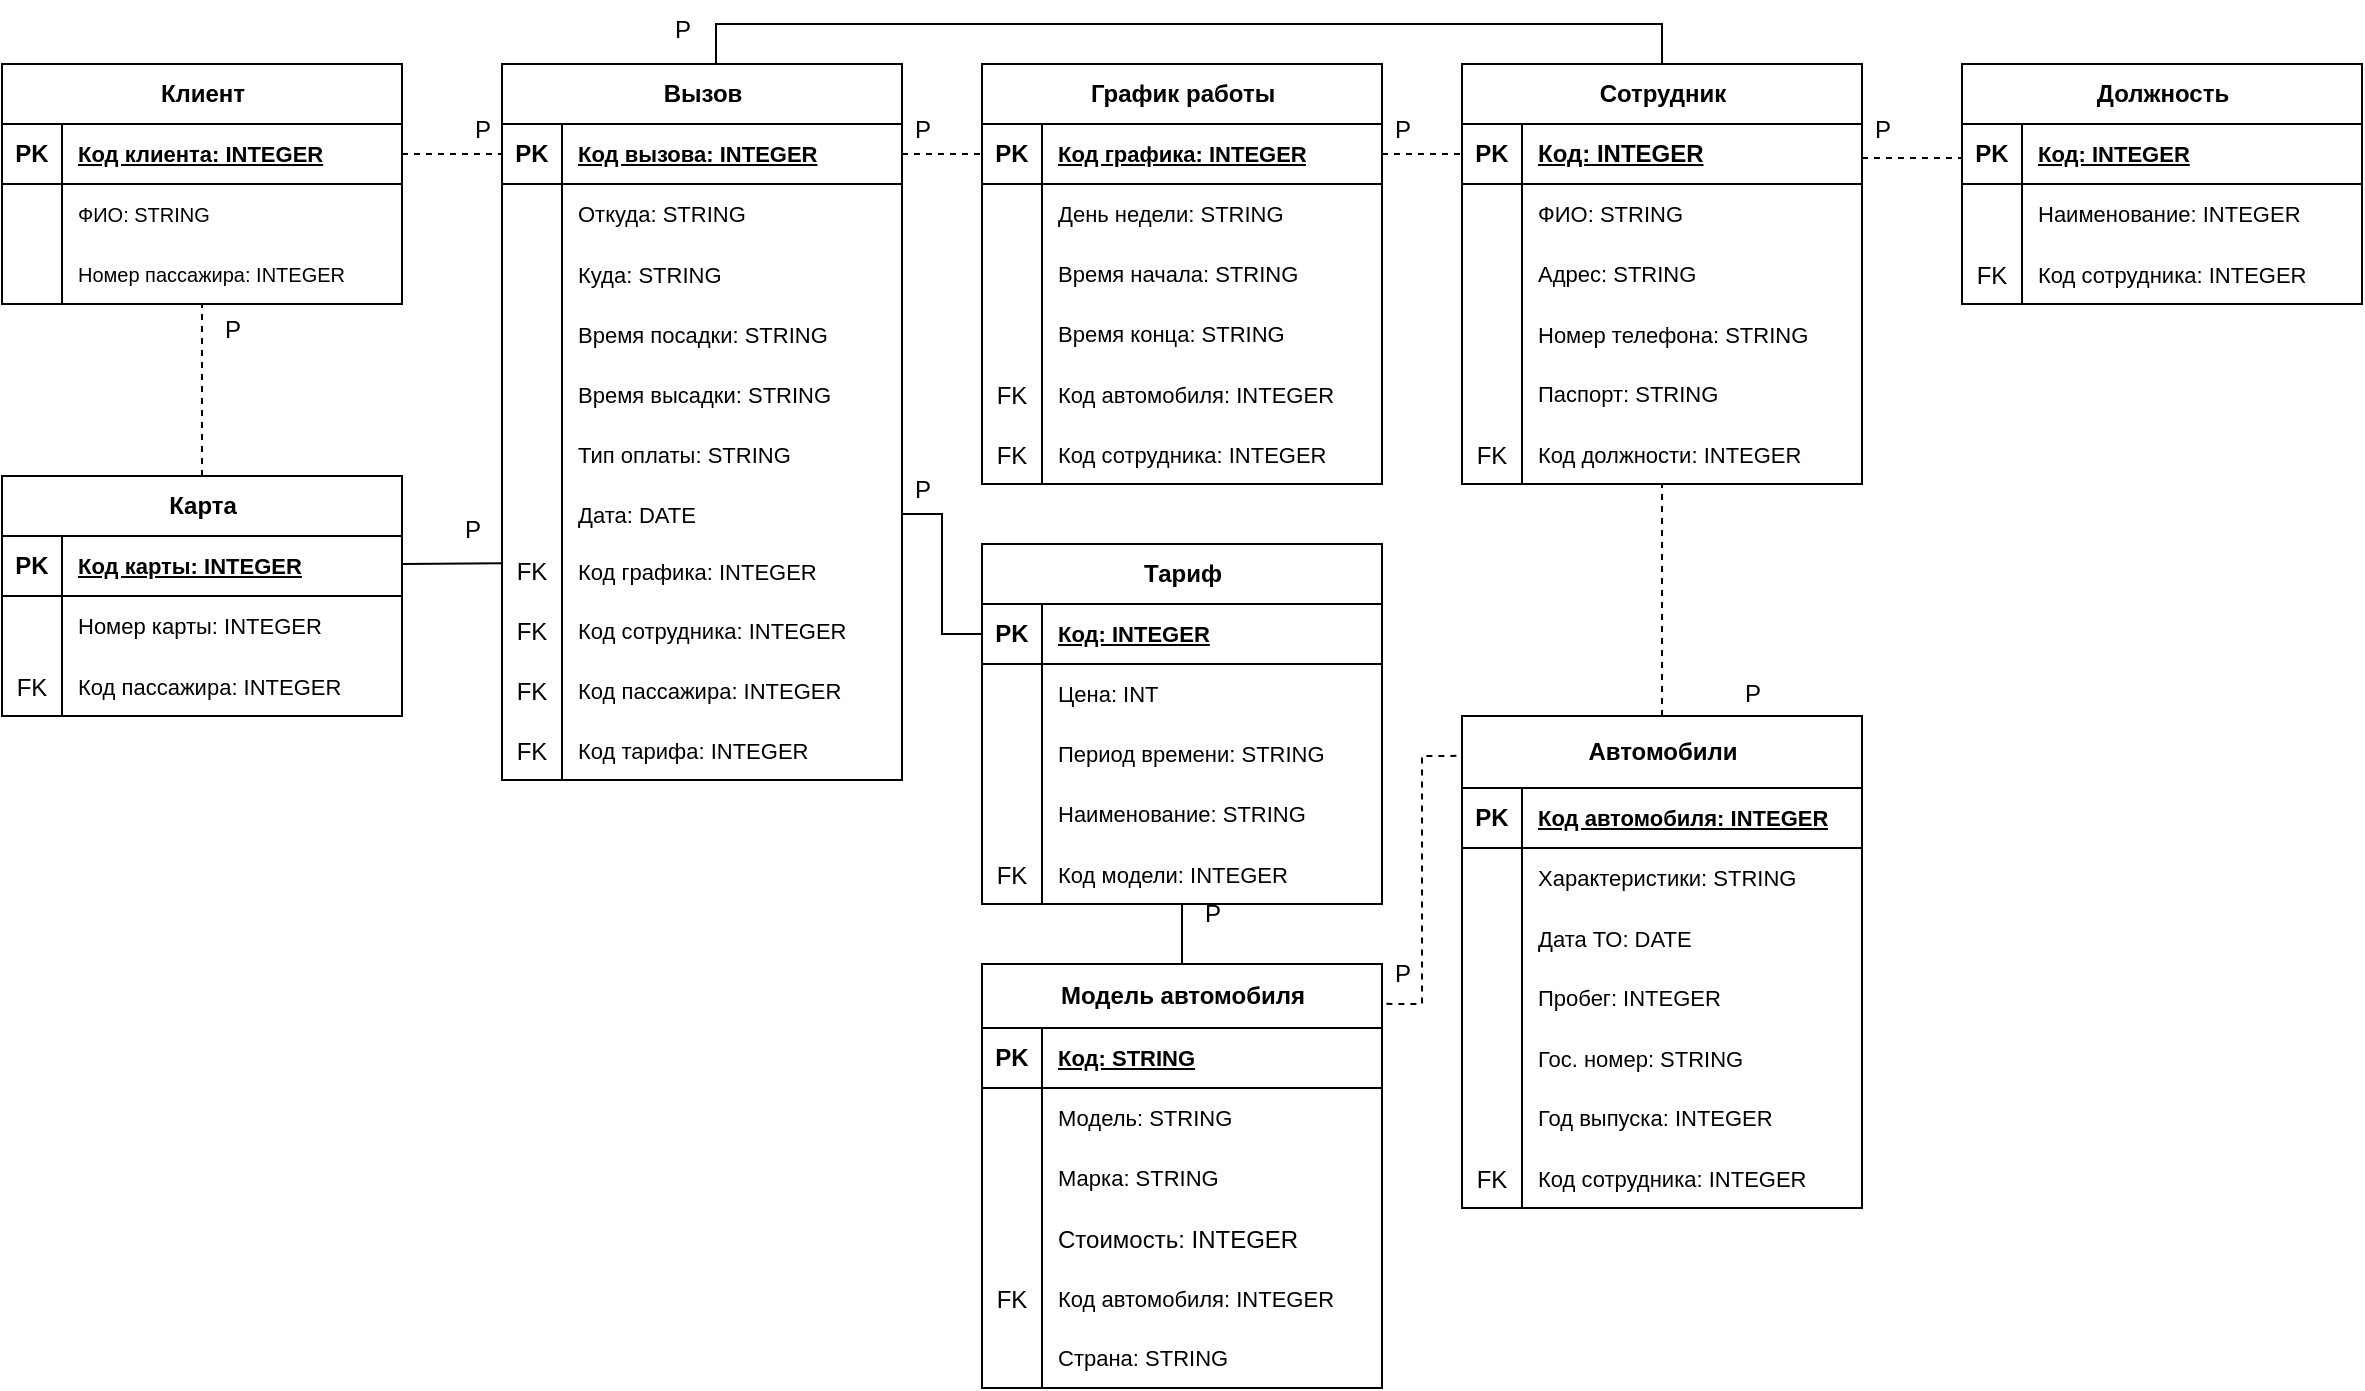 <mxfile version="21.5.0" type="device">
  <diagram name="Страница 1" id="ogDxiG6b2JoTfeePN3ob">
    <mxGraphModel dx="1272" dy="819" grid="1" gridSize="10" guides="1" tooltips="1" connect="1" arrows="1" fold="1" page="1" pageScale="1" pageWidth="3300" pageHeight="4681" math="0" shadow="0">
      <root>
        <mxCell id="0" />
        <mxCell id="1" parent="0" />
        <mxCell id="PPsrqkETh91jD5gdjkap-1" value="&lt;div&gt;Вызов&lt;/div&gt;" style="shape=table;startSize=30;container=1;collapsible=1;childLayout=tableLayout;fixedRows=0;rowLines=0;fontStyle=1;align=center;resizeLast=0;html=1;columnLines=1;" parent="1" vertex="1">
          <mxGeometry x="710" y="230" width="200.0" height="358" as="geometry">
            <mxRectangle x="120" y="240" width="50" height="40" as="alternateBounds" />
          </mxGeometry>
        </mxCell>
        <mxCell id="PPsrqkETh91jD5gdjkap-2" value="" style="shape=tableRow;horizontal=0;startSize=0;swimlaneHead=0;swimlaneBody=0;fillColor=none;collapsible=0;dropTarget=0;points=[[0,0.5],[1,0.5]];portConstraint=eastwest;top=0;left=0;right=0;bottom=1;" parent="PPsrqkETh91jD5gdjkap-1" vertex="1">
          <mxGeometry y="30" width="200.0" height="30" as="geometry" />
        </mxCell>
        <mxCell id="PPsrqkETh91jD5gdjkap-3" value="PK" style="shape=partialRectangle;connectable=0;fillColor=none;top=0;left=0;bottom=0;right=0;fontStyle=1;overflow=hidden;whiteSpace=wrap;html=1;" parent="PPsrqkETh91jD5gdjkap-2" vertex="1">
          <mxGeometry width="30" height="30" as="geometry">
            <mxRectangle width="30" height="30" as="alternateBounds" />
          </mxGeometry>
        </mxCell>
        <mxCell id="PPsrqkETh91jD5gdjkap-4" value="&lt;font style=&quot;font-size: 11px;&quot;&gt;Код вызова: INTEGER&lt;/font&gt;" style="shape=partialRectangle;connectable=0;fillColor=none;top=0;left=0;bottom=0;right=0;align=left;spacingLeft=6;fontStyle=5;overflow=hidden;whiteSpace=wrap;html=1;" parent="PPsrqkETh91jD5gdjkap-2" vertex="1">
          <mxGeometry x="30" width="170" height="30" as="geometry">
            <mxRectangle width="170" height="30" as="alternateBounds" />
          </mxGeometry>
        </mxCell>
        <mxCell id="PPsrqkETh91jD5gdjkap-8" value="" style="shape=tableRow;horizontal=0;startSize=0;swimlaneHead=0;swimlaneBody=0;fillColor=none;collapsible=0;dropTarget=0;points=[[0,0.5],[1,0.5]];portConstraint=eastwest;top=0;left=0;right=0;bottom=0;" parent="PPsrqkETh91jD5gdjkap-1" vertex="1">
          <mxGeometry y="60" width="200.0" height="30" as="geometry" />
        </mxCell>
        <mxCell id="PPsrqkETh91jD5gdjkap-9" value="" style="shape=partialRectangle;connectable=0;fillColor=none;top=0;left=0;bottom=0;right=0;editable=1;overflow=hidden;whiteSpace=wrap;html=1;" parent="PPsrqkETh91jD5gdjkap-8" vertex="1">
          <mxGeometry width="30" height="30" as="geometry">
            <mxRectangle width="30" height="30" as="alternateBounds" />
          </mxGeometry>
        </mxCell>
        <mxCell id="PPsrqkETh91jD5gdjkap-10" value="&lt;font style=&quot;font-size: 11px;&quot;&gt;Откуда: STRING&lt;/font&gt;" style="shape=partialRectangle;connectable=0;fillColor=none;top=0;left=0;bottom=0;right=0;align=left;spacingLeft=6;overflow=hidden;whiteSpace=wrap;html=1;" parent="PPsrqkETh91jD5gdjkap-8" vertex="1">
          <mxGeometry x="30" width="170" height="30" as="geometry">
            <mxRectangle width="170" height="30" as="alternateBounds" />
          </mxGeometry>
        </mxCell>
        <mxCell id="PPsrqkETh91jD5gdjkap-196" value="" style="shape=tableRow;horizontal=0;startSize=0;swimlaneHead=0;swimlaneBody=0;fillColor=none;collapsible=0;dropTarget=0;points=[[0,0.5],[1,0.5]];portConstraint=eastwest;top=0;left=0;right=0;bottom=0;" parent="PPsrqkETh91jD5gdjkap-1" vertex="1">
          <mxGeometry y="90" width="200.0" height="30" as="geometry" />
        </mxCell>
        <mxCell id="PPsrqkETh91jD5gdjkap-197" value="" style="shape=partialRectangle;connectable=0;fillColor=none;top=0;left=0;bottom=0;right=0;editable=1;overflow=hidden;" parent="PPsrqkETh91jD5gdjkap-196" vertex="1">
          <mxGeometry width="30" height="30" as="geometry">
            <mxRectangle width="30" height="30" as="alternateBounds" />
          </mxGeometry>
        </mxCell>
        <mxCell id="PPsrqkETh91jD5gdjkap-198" value="Куда: STRING" style="shape=partialRectangle;connectable=0;fillColor=none;top=0;left=0;bottom=0;right=0;align=left;spacingLeft=6;overflow=hidden;fontSize=11;" parent="PPsrqkETh91jD5gdjkap-196" vertex="1">
          <mxGeometry x="30" width="170" height="30" as="geometry">
            <mxRectangle width="170" height="30" as="alternateBounds" />
          </mxGeometry>
        </mxCell>
        <mxCell id="PPsrqkETh91jD5gdjkap-202" value="" style="shape=tableRow;horizontal=0;startSize=0;swimlaneHead=0;swimlaneBody=0;fillColor=none;collapsible=0;dropTarget=0;points=[[0,0.5],[1,0.5]];portConstraint=eastwest;top=0;left=0;right=0;bottom=0;" parent="PPsrqkETh91jD5gdjkap-1" vertex="1">
          <mxGeometry y="120" width="200.0" height="30" as="geometry" />
        </mxCell>
        <mxCell id="PPsrqkETh91jD5gdjkap-203" value="" style="shape=partialRectangle;connectable=0;fillColor=none;top=0;left=0;bottom=0;right=0;editable=1;overflow=hidden;" parent="PPsrqkETh91jD5gdjkap-202" vertex="1">
          <mxGeometry width="30" height="30" as="geometry">
            <mxRectangle width="30" height="30" as="alternateBounds" />
          </mxGeometry>
        </mxCell>
        <mxCell id="PPsrqkETh91jD5gdjkap-204" value="Время посадки: STRING" style="shape=partialRectangle;connectable=0;fillColor=none;top=0;left=0;bottom=0;right=0;align=left;spacingLeft=6;overflow=hidden;fontSize=11;" parent="PPsrqkETh91jD5gdjkap-202" vertex="1">
          <mxGeometry x="30" width="170" height="30" as="geometry">
            <mxRectangle width="170" height="30" as="alternateBounds" />
          </mxGeometry>
        </mxCell>
        <mxCell id="PPsrqkETh91jD5gdjkap-208" value="" style="shape=tableRow;horizontal=0;startSize=0;swimlaneHead=0;swimlaneBody=0;fillColor=none;collapsible=0;dropTarget=0;points=[[0,0.5],[1,0.5]];portConstraint=eastwest;top=0;left=0;right=0;bottom=0;" parent="PPsrqkETh91jD5gdjkap-1" vertex="1">
          <mxGeometry y="150" width="200.0" height="30" as="geometry" />
        </mxCell>
        <mxCell id="PPsrqkETh91jD5gdjkap-209" value="" style="shape=partialRectangle;connectable=0;fillColor=none;top=0;left=0;bottom=0;right=0;editable=1;overflow=hidden;" parent="PPsrqkETh91jD5gdjkap-208" vertex="1">
          <mxGeometry width="30" height="30" as="geometry">
            <mxRectangle width="30" height="30" as="alternateBounds" />
          </mxGeometry>
        </mxCell>
        <mxCell id="PPsrqkETh91jD5gdjkap-210" value="Время высадки: STRING" style="shape=partialRectangle;connectable=0;fillColor=none;top=0;left=0;bottom=0;right=0;align=left;spacingLeft=6;overflow=hidden;fontSize=11;" parent="PPsrqkETh91jD5gdjkap-208" vertex="1">
          <mxGeometry x="30" width="170" height="30" as="geometry">
            <mxRectangle width="170" height="30" as="alternateBounds" />
          </mxGeometry>
        </mxCell>
        <mxCell id="PPsrqkETh91jD5gdjkap-205" value="" style="shape=tableRow;horizontal=0;startSize=0;swimlaneHead=0;swimlaneBody=0;fillColor=none;collapsible=0;dropTarget=0;points=[[0,0.5],[1,0.5]];portConstraint=eastwest;top=0;left=0;right=0;bottom=0;" parent="PPsrqkETh91jD5gdjkap-1" vertex="1">
          <mxGeometry y="180" width="200.0" height="30" as="geometry" />
        </mxCell>
        <mxCell id="PPsrqkETh91jD5gdjkap-206" value="" style="shape=partialRectangle;connectable=0;fillColor=none;top=0;left=0;bottom=0;right=0;editable=1;overflow=hidden;" parent="PPsrqkETh91jD5gdjkap-205" vertex="1">
          <mxGeometry width="30" height="30" as="geometry">
            <mxRectangle width="30" height="30" as="alternateBounds" />
          </mxGeometry>
        </mxCell>
        <mxCell id="PPsrqkETh91jD5gdjkap-207" value="Тип оплаты: STRING" style="shape=partialRectangle;connectable=0;fillColor=none;top=0;left=0;bottom=0;right=0;align=left;spacingLeft=6;overflow=hidden;fontSize=11;" parent="PPsrqkETh91jD5gdjkap-205" vertex="1">
          <mxGeometry x="30" width="170" height="30" as="geometry">
            <mxRectangle width="170" height="30" as="alternateBounds" />
          </mxGeometry>
        </mxCell>
        <mxCell id="PPsrqkETh91jD5gdjkap-211" value="" style="shape=tableRow;horizontal=0;startSize=0;swimlaneHead=0;swimlaneBody=0;fillColor=none;collapsible=0;dropTarget=0;points=[[0,0.5],[1,0.5]];portConstraint=eastwest;top=0;left=0;right=0;bottom=0;" parent="PPsrqkETh91jD5gdjkap-1" vertex="1">
          <mxGeometry y="210" width="200.0" height="30" as="geometry" />
        </mxCell>
        <mxCell id="PPsrqkETh91jD5gdjkap-212" value="" style="shape=partialRectangle;connectable=0;fillColor=none;top=0;left=0;bottom=0;right=0;editable=1;overflow=hidden;" parent="PPsrqkETh91jD5gdjkap-211" vertex="1">
          <mxGeometry width="30" height="30" as="geometry">
            <mxRectangle width="30" height="30" as="alternateBounds" />
          </mxGeometry>
        </mxCell>
        <mxCell id="PPsrqkETh91jD5gdjkap-213" value="Дата: DATE" style="shape=partialRectangle;connectable=0;fillColor=none;top=0;left=0;bottom=0;right=0;align=left;spacingLeft=6;overflow=hidden;fontSize=11;" parent="PPsrqkETh91jD5gdjkap-211" vertex="1">
          <mxGeometry x="30" width="170" height="30" as="geometry">
            <mxRectangle width="170" height="30" as="alternateBounds" />
          </mxGeometry>
        </mxCell>
        <mxCell id="PPsrqkETh91jD5gdjkap-5" value="" style="shape=tableRow;horizontal=0;startSize=0;swimlaneHead=0;swimlaneBody=0;fillColor=none;collapsible=0;dropTarget=0;points=[[0,0.5],[1,0.5]];portConstraint=eastwest;top=0;left=0;right=0;bottom=0;" parent="PPsrqkETh91jD5gdjkap-1" vertex="1">
          <mxGeometry y="240" width="200.0" height="28" as="geometry" />
        </mxCell>
        <mxCell id="PPsrqkETh91jD5gdjkap-6" value="FK" style="shape=partialRectangle;connectable=0;fillColor=none;top=0;left=0;bottom=0;right=0;editable=1;overflow=hidden;whiteSpace=wrap;html=1;" parent="PPsrqkETh91jD5gdjkap-5" vertex="1">
          <mxGeometry width="30" height="28" as="geometry">
            <mxRectangle width="30" height="28" as="alternateBounds" />
          </mxGeometry>
        </mxCell>
        <mxCell id="PPsrqkETh91jD5gdjkap-7" value="&lt;font style=&quot;font-size: 11px;&quot;&gt;Код графика: INTEGER&lt;/font&gt;" style="shape=partialRectangle;connectable=0;fillColor=none;top=0;left=0;bottom=0;right=0;align=left;spacingLeft=6;overflow=hidden;whiteSpace=wrap;html=1;" parent="PPsrqkETh91jD5gdjkap-5" vertex="1">
          <mxGeometry x="30" width="170" height="28" as="geometry">
            <mxRectangle width="170" height="28" as="alternateBounds" />
          </mxGeometry>
        </mxCell>
        <mxCell id="dg6LSWwOiCjnmK1ra_Ro-42" value="" style="shape=tableRow;horizontal=0;startSize=0;swimlaneHead=0;swimlaneBody=0;fillColor=none;collapsible=0;dropTarget=0;points=[[0,0.5],[1,0.5]];portConstraint=eastwest;top=0;left=0;right=0;bottom=0;" vertex="1" parent="PPsrqkETh91jD5gdjkap-1">
          <mxGeometry y="268" width="200.0" height="30" as="geometry" />
        </mxCell>
        <mxCell id="dg6LSWwOiCjnmK1ra_Ro-43" value="FK" style="shape=partialRectangle;connectable=0;fillColor=none;top=0;left=0;bottom=0;right=0;editable=1;overflow=hidden;" vertex="1" parent="dg6LSWwOiCjnmK1ra_Ro-42">
          <mxGeometry width="30" height="30" as="geometry">
            <mxRectangle width="30" height="30" as="alternateBounds" />
          </mxGeometry>
        </mxCell>
        <mxCell id="dg6LSWwOiCjnmK1ra_Ro-44" value="Код сотрудника: INTEGER" style="shape=partialRectangle;connectable=0;fillColor=none;top=0;left=0;bottom=0;right=0;align=left;spacingLeft=6;overflow=hidden;fontSize=11;" vertex="1" parent="dg6LSWwOiCjnmK1ra_Ro-42">
          <mxGeometry x="30" width="170" height="30" as="geometry">
            <mxRectangle width="170" height="30" as="alternateBounds" />
          </mxGeometry>
        </mxCell>
        <mxCell id="dg6LSWwOiCjnmK1ra_Ro-45" value="" style="shape=tableRow;horizontal=0;startSize=0;swimlaneHead=0;swimlaneBody=0;fillColor=none;collapsible=0;dropTarget=0;points=[[0,0.5],[1,0.5]];portConstraint=eastwest;top=0;left=0;right=0;bottom=0;" vertex="1" parent="PPsrqkETh91jD5gdjkap-1">
          <mxGeometry y="298" width="200.0" height="30" as="geometry" />
        </mxCell>
        <mxCell id="dg6LSWwOiCjnmK1ra_Ro-46" value="FK" style="shape=partialRectangle;connectable=0;fillColor=none;top=0;left=0;bottom=0;right=0;editable=1;overflow=hidden;" vertex="1" parent="dg6LSWwOiCjnmK1ra_Ro-45">
          <mxGeometry width="30" height="30" as="geometry">
            <mxRectangle width="30" height="30" as="alternateBounds" />
          </mxGeometry>
        </mxCell>
        <mxCell id="dg6LSWwOiCjnmK1ra_Ro-47" value="Код пассажира: INTEGER" style="shape=partialRectangle;connectable=0;fillColor=none;top=0;left=0;bottom=0;right=0;align=left;spacingLeft=6;overflow=hidden;fontSize=11;" vertex="1" parent="dg6LSWwOiCjnmK1ra_Ro-45">
          <mxGeometry x="30" width="170" height="30" as="geometry">
            <mxRectangle width="170" height="30" as="alternateBounds" />
          </mxGeometry>
        </mxCell>
        <mxCell id="dg6LSWwOiCjnmK1ra_Ro-48" value="" style="shape=tableRow;horizontal=0;startSize=0;swimlaneHead=0;swimlaneBody=0;fillColor=none;collapsible=0;dropTarget=0;points=[[0,0.5],[1,0.5]];portConstraint=eastwest;top=0;left=0;right=0;bottom=0;" vertex="1" parent="PPsrqkETh91jD5gdjkap-1">
          <mxGeometry y="328" width="200.0" height="30" as="geometry" />
        </mxCell>
        <mxCell id="dg6LSWwOiCjnmK1ra_Ro-49" value="FK" style="shape=partialRectangle;connectable=0;fillColor=none;top=0;left=0;bottom=0;right=0;editable=1;overflow=hidden;" vertex="1" parent="dg6LSWwOiCjnmK1ra_Ro-48">
          <mxGeometry width="30" height="30" as="geometry">
            <mxRectangle width="30" height="30" as="alternateBounds" />
          </mxGeometry>
        </mxCell>
        <mxCell id="dg6LSWwOiCjnmK1ra_Ro-50" value="Код тарифа: INTEGER" style="shape=partialRectangle;connectable=0;fillColor=none;top=0;left=0;bottom=0;right=0;align=left;spacingLeft=6;overflow=hidden;fontSize=11;" vertex="1" parent="dg6LSWwOiCjnmK1ra_Ro-48">
          <mxGeometry x="30" width="170" height="30" as="geometry">
            <mxRectangle width="170" height="30" as="alternateBounds" />
          </mxGeometry>
        </mxCell>
        <mxCell id="PPsrqkETh91jD5gdjkap-66" value="Автомобили" style="shape=table;startSize=36;container=1;collapsible=1;childLayout=tableLayout;fixedRows=1;rowLines=0;fontStyle=1;align=center;resizeLast=1;html=1;" parent="1" vertex="1">
          <mxGeometry x="1190" y="556" width="200" height="246" as="geometry" />
        </mxCell>
        <mxCell id="PPsrqkETh91jD5gdjkap-67" value="" style="shape=tableRow;horizontal=0;startSize=0;swimlaneHead=0;swimlaneBody=0;fillColor=none;collapsible=0;dropTarget=0;points=[[0,0.5],[1,0.5]];portConstraint=eastwest;top=0;left=0;right=0;bottom=1;" parent="PPsrqkETh91jD5gdjkap-66" vertex="1">
          <mxGeometry y="36" width="200" height="30" as="geometry" />
        </mxCell>
        <mxCell id="PPsrqkETh91jD5gdjkap-68" value="PK" style="shape=partialRectangle;connectable=0;fillColor=none;top=0;left=0;bottom=0;right=0;fontStyle=1;overflow=hidden;whiteSpace=wrap;html=1;" parent="PPsrqkETh91jD5gdjkap-67" vertex="1">
          <mxGeometry width="30" height="30" as="geometry">
            <mxRectangle width="30" height="30" as="alternateBounds" />
          </mxGeometry>
        </mxCell>
        <mxCell id="PPsrqkETh91jD5gdjkap-69" value="&lt;font style=&quot;font-size: 11px;&quot;&gt;Код автомобиля: INTEGER&lt;/font&gt;" style="shape=partialRectangle;connectable=0;fillColor=none;top=0;left=0;bottom=0;right=0;align=left;spacingLeft=6;fontStyle=5;overflow=hidden;whiteSpace=wrap;html=1;" parent="PPsrqkETh91jD5gdjkap-67" vertex="1">
          <mxGeometry x="30" width="170" height="30" as="geometry">
            <mxRectangle width="170" height="30" as="alternateBounds" />
          </mxGeometry>
        </mxCell>
        <mxCell id="PPsrqkETh91jD5gdjkap-70" value="" style="shape=tableRow;horizontal=0;startSize=0;swimlaneHead=0;swimlaneBody=0;fillColor=none;collapsible=0;dropTarget=0;points=[[0,0.5],[1,0.5]];portConstraint=eastwest;top=0;left=0;right=0;bottom=0;" parent="PPsrqkETh91jD5gdjkap-66" vertex="1">
          <mxGeometry y="66" width="200" height="30" as="geometry" />
        </mxCell>
        <mxCell id="PPsrqkETh91jD5gdjkap-71" value="" style="shape=partialRectangle;connectable=0;fillColor=none;top=0;left=0;bottom=0;right=0;editable=1;overflow=hidden;whiteSpace=wrap;html=1;" parent="PPsrqkETh91jD5gdjkap-70" vertex="1">
          <mxGeometry width="30" height="30" as="geometry">
            <mxRectangle width="30" height="30" as="alternateBounds" />
          </mxGeometry>
        </mxCell>
        <mxCell id="PPsrqkETh91jD5gdjkap-72" value="&lt;font style=&quot;font-size: 11px;&quot;&gt;Характеристики: STRING&lt;/font&gt;" style="shape=partialRectangle;connectable=0;fillColor=none;top=0;left=0;bottom=0;right=0;align=left;spacingLeft=6;overflow=hidden;whiteSpace=wrap;html=1;" parent="PPsrqkETh91jD5gdjkap-70" vertex="1">
          <mxGeometry x="30" width="170" height="30" as="geometry">
            <mxRectangle width="170" height="30" as="alternateBounds" />
          </mxGeometry>
        </mxCell>
        <mxCell id="PPsrqkETh91jD5gdjkap-214" value="" style="shape=tableRow;horizontal=0;startSize=0;swimlaneHead=0;swimlaneBody=0;fillColor=none;collapsible=0;dropTarget=0;points=[[0,0.5],[1,0.5]];portConstraint=eastwest;top=0;left=0;right=0;bottom=0;" parent="PPsrqkETh91jD5gdjkap-66" vertex="1">
          <mxGeometry y="96" width="200" height="30" as="geometry" />
        </mxCell>
        <mxCell id="PPsrqkETh91jD5gdjkap-215" value="" style="shape=partialRectangle;connectable=0;fillColor=none;top=0;left=0;bottom=0;right=0;editable=1;overflow=hidden;" parent="PPsrqkETh91jD5gdjkap-214" vertex="1">
          <mxGeometry width="30" height="30" as="geometry">
            <mxRectangle width="30" height="30" as="alternateBounds" />
          </mxGeometry>
        </mxCell>
        <mxCell id="PPsrqkETh91jD5gdjkap-216" value="Дата ТО: DATE" style="shape=partialRectangle;connectable=0;fillColor=none;top=0;left=0;bottom=0;right=0;align=left;spacingLeft=6;overflow=hidden;fontSize=11;" parent="PPsrqkETh91jD5gdjkap-214" vertex="1">
          <mxGeometry x="30" width="170" height="30" as="geometry">
            <mxRectangle width="170" height="30" as="alternateBounds" />
          </mxGeometry>
        </mxCell>
        <mxCell id="PPsrqkETh91jD5gdjkap-73" value="" style="shape=tableRow;horizontal=0;startSize=0;swimlaneHead=0;swimlaneBody=0;fillColor=none;collapsible=0;dropTarget=0;points=[[0,0.5],[1,0.5]];portConstraint=eastwest;top=0;left=0;right=0;bottom=0;" parent="PPsrqkETh91jD5gdjkap-66" vertex="1">
          <mxGeometry y="126" width="200" height="30" as="geometry" />
        </mxCell>
        <mxCell id="PPsrqkETh91jD5gdjkap-74" value="" style="shape=partialRectangle;connectable=0;fillColor=none;top=0;left=0;bottom=0;right=0;editable=1;overflow=hidden;whiteSpace=wrap;html=1;" parent="PPsrqkETh91jD5gdjkap-73" vertex="1">
          <mxGeometry width="30" height="30" as="geometry">
            <mxRectangle width="30" height="30" as="alternateBounds" />
          </mxGeometry>
        </mxCell>
        <mxCell id="PPsrqkETh91jD5gdjkap-75" value="&lt;font style=&quot;font-size: 11px;&quot;&gt;Пробег: INTEGER&lt;/font&gt;" style="shape=partialRectangle;connectable=0;fillColor=none;top=0;left=0;bottom=0;right=0;align=left;spacingLeft=6;overflow=hidden;whiteSpace=wrap;html=1;" parent="PPsrqkETh91jD5gdjkap-73" vertex="1">
          <mxGeometry x="30" width="170" height="30" as="geometry">
            <mxRectangle width="170" height="30" as="alternateBounds" />
          </mxGeometry>
        </mxCell>
        <mxCell id="PPsrqkETh91jD5gdjkap-220" value="" style="shape=tableRow;horizontal=0;startSize=0;swimlaneHead=0;swimlaneBody=0;fillColor=none;collapsible=0;dropTarget=0;points=[[0,0.5],[1,0.5]];portConstraint=eastwest;top=0;left=0;right=0;bottom=0;" parent="PPsrqkETh91jD5gdjkap-66" vertex="1">
          <mxGeometry y="156" width="200" height="30" as="geometry" />
        </mxCell>
        <mxCell id="PPsrqkETh91jD5gdjkap-221" value="" style="shape=partialRectangle;connectable=0;fillColor=none;top=0;left=0;bottom=0;right=0;editable=1;overflow=hidden;" parent="PPsrqkETh91jD5gdjkap-220" vertex="1">
          <mxGeometry width="30" height="30" as="geometry">
            <mxRectangle width="30" height="30" as="alternateBounds" />
          </mxGeometry>
        </mxCell>
        <mxCell id="PPsrqkETh91jD5gdjkap-222" value="Гос. номер: STRING" style="shape=partialRectangle;connectable=0;fillColor=none;top=0;left=0;bottom=0;right=0;align=left;spacingLeft=6;overflow=hidden;fontSize=11;" parent="PPsrqkETh91jD5gdjkap-220" vertex="1">
          <mxGeometry x="30" width="170" height="30" as="geometry">
            <mxRectangle width="170" height="30" as="alternateBounds" />
          </mxGeometry>
        </mxCell>
        <mxCell id="PPsrqkETh91jD5gdjkap-76" value="" style="shape=tableRow;horizontal=0;startSize=0;swimlaneHead=0;swimlaneBody=0;fillColor=none;collapsible=0;dropTarget=0;points=[[0,0.5],[1,0.5]];portConstraint=eastwest;top=0;left=0;right=0;bottom=0;" parent="PPsrqkETh91jD5gdjkap-66" vertex="1">
          <mxGeometry y="186" width="200" height="30" as="geometry" />
        </mxCell>
        <mxCell id="PPsrqkETh91jD5gdjkap-77" value="" style="shape=partialRectangle;connectable=0;fillColor=none;top=0;left=0;bottom=0;right=0;editable=1;overflow=hidden;whiteSpace=wrap;html=1;" parent="PPsrqkETh91jD5gdjkap-76" vertex="1">
          <mxGeometry width="30" height="30" as="geometry">
            <mxRectangle width="30" height="30" as="alternateBounds" />
          </mxGeometry>
        </mxCell>
        <mxCell id="PPsrqkETh91jD5gdjkap-78" value="&lt;font style=&quot;font-size: 11px;&quot;&gt;Год выпуска: INTEGER&lt;/font&gt;" style="shape=partialRectangle;connectable=0;fillColor=none;top=0;left=0;bottom=0;right=0;align=left;spacingLeft=6;overflow=hidden;whiteSpace=wrap;html=1;" parent="PPsrqkETh91jD5gdjkap-76" vertex="1">
          <mxGeometry x="30" width="170" height="30" as="geometry">
            <mxRectangle width="170" height="30" as="alternateBounds" />
          </mxGeometry>
        </mxCell>
        <mxCell id="dg6LSWwOiCjnmK1ra_Ro-18" value="" style="shape=tableRow;horizontal=0;startSize=0;swimlaneHead=0;swimlaneBody=0;fillColor=none;collapsible=0;dropTarget=0;points=[[0,0.5],[1,0.5]];portConstraint=eastwest;top=0;left=0;right=0;bottom=0;" vertex="1" parent="PPsrqkETh91jD5gdjkap-66">
          <mxGeometry y="216" width="200" height="30" as="geometry" />
        </mxCell>
        <mxCell id="dg6LSWwOiCjnmK1ra_Ro-19" value="FK" style="shape=partialRectangle;connectable=0;fillColor=none;top=0;left=0;bottom=0;right=0;editable=1;overflow=hidden;" vertex="1" parent="dg6LSWwOiCjnmK1ra_Ro-18">
          <mxGeometry width="30" height="30" as="geometry">
            <mxRectangle width="30" height="30" as="alternateBounds" />
          </mxGeometry>
        </mxCell>
        <mxCell id="dg6LSWwOiCjnmK1ra_Ro-20" value="Код сотрудника: INTEGER" style="shape=partialRectangle;connectable=0;fillColor=none;top=0;left=0;bottom=0;right=0;align=left;spacingLeft=6;overflow=hidden;fontSize=11;" vertex="1" parent="dg6LSWwOiCjnmK1ra_Ro-18">
          <mxGeometry x="30" width="170" height="30" as="geometry">
            <mxRectangle width="170" height="30" as="alternateBounds" />
          </mxGeometry>
        </mxCell>
        <mxCell id="PPsrqkETh91jD5gdjkap-79" value="Тариф" style="shape=table;startSize=30;container=1;collapsible=1;childLayout=tableLayout;fixedRows=1;rowLines=0;fontStyle=1;align=center;resizeLast=1;html=1;" parent="1" vertex="1">
          <mxGeometry x="950" y="470" width="200.0" height="180" as="geometry" />
        </mxCell>
        <mxCell id="PPsrqkETh91jD5gdjkap-80" value="" style="shape=tableRow;horizontal=0;startSize=0;swimlaneHead=0;swimlaneBody=0;fillColor=none;collapsible=0;dropTarget=0;points=[[0,0.5],[1,0.5]];portConstraint=eastwest;top=0;left=0;right=0;bottom=1;" parent="PPsrqkETh91jD5gdjkap-79" vertex="1">
          <mxGeometry y="30" width="200.0" height="30" as="geometry" />
        </mxCell>
        <mxCell id="PPsrqkETh91jD5gdjkap-81" value="PK" style="shape=partialRectangle;connectable=0;fillColor=none;top=0;left=0;bottom=0;right=0;fontStyle=1;overflow=hidden;whiteSpace=wrap;html=1;" parent="PPsrqkETh91jD5gdjkap-80" vertex="1">
          <mxGeometry width="30" height="30" as="geometry">
            <mxRectangle width="30" height="30" as="alternateBounds" />
          </mxGeometry>
        </mxCell>
        <mxCell id="PPsrqkETh91jD5gdjkap-82" value="&lt;font style=&quot;font-size: 11px;&quot;&gt;Код: INTEGER&lt;br&gt;&lt;/font&gt;" style="shape=partialRectangle;connectable=0;fillColor=none;top=0;left=0;bottom=0;right=0;align=left;spacingLeft=6;fontStyle=5;overflow=hidden;whiteSpace=wrap;html=1;" parent="PPsrqkETh91jD5gdjkap-80" vertex="1">
          <mxGeometry x="30" width="170.0" height="30" as="geometry">
            <mxRectangle width="170.0" height="30" as="alternateBounds" />
          </mxGeometry>
        </mxCell>
        <mxCell id="PPsrqkETh91jD5gdjkap-83" value="" style="shape=tableRow;horizontal=0;startSize=0;swimlaneHead=0;swimlaneBody=0;fillColor=none;collapsible=0;dropTarget=0;points=[[0,0.5],[1,0.5]];portConstraint=eastwest;top=0;left=0;right=0;bottom=0;" parent="PPsrqkETh91jD5gdjkap-79" vertex="1">
          <mxGeometry y="60" width="200.0" height="30" as="geometry" />
        </mxCell>
        <mxCell id="PPsrqkETh91jD5gdjkap-84" value="" style="shape=partialRectangle;connectable=0;fillColor=none;top=0;left=0;bottom=0;right=0;editable=1;overflow=hidden;whiteSpace=wrap;html=1;" parent="PPsrqkETh91jD5gdjkap-83" vertex="1">
          <mxGeometry width="30" height="30" as="geometry">
            <mxRectangle width="30" height="30" as="alternateBounds" />
          </mxGeometry>
        </mxCell>
        <mxCell id="PPsrqkETh91jD5gdjkap-85" value="&lt;font style=&quot;font-size: 11px;&quot;&gt;Цена: INT&lt;/font&gt;" style="shape=partialRectangle;connectable=0;fillColor=none;top=0;left=0;bottom=0;right=0;align=left;spacingLeft=6;overflow=hidden;whiteSpace=wrap;html=1;" parent="PPsrqkETh91jD5gdjkap-83" vertex="1">
          <mxGeometry x="30" width="170.0" height="30" as="geometry">
            <mxRectangle width="170.0" height="30" as="alternateBounds" />
          </mxGeometry>
        </mxCell>
        <mxCell id="PPsrqkETh91jD5gdjkap-86" value="" style="shape=tableRow;horizontal=0;startSize=0;swimlaneHead=0;swimlaneBody=0;fillColor=none;collapsible=0;dropTarget=0;points=[[0,0.5],[1,0.5]];portConstraint=eastwest;top=0;left=0;right=0;bottom=0;" parent="PPsrqkETh91jD5gdjkap-79" vertex="1">
          <mxGeometry y="90" width="200.0" height="30" as="geometry" />
        </mxCell>
        <mxCell id="PPsrqkETh91jD5gdjkap-87" value="" style="shape=partialRectangle;connectable=0;fillColor=none;top=0;left=0;bottom=0;right=0;editable=1;overflow=hidden;whiteSpace=wrap;html=1;" parent="PPsrqkETh91jD5gdjkap-86" vertex="1">
          <mxGeometry width="30" height="30" as="geometry">
            <mxRectangle width="30" height="30" as="alternateBounds" />
          </mxGeometry>
        </mxCell>
        <mxCell id="PPsrqkETh91jD5gdjkap-88" value="&lt;font style=&quot;font-size: 11px;&quot;&gt;Период времени: STRING&lt;/font&gt;" style="shape=partialRectangle;connectable=0;fillColor=none;top=0;left=0;bottom=0;right=0;align=left;spacingLeft=6;overflow=hidden;whiteSpace=wrap;html=1;" parent="PPsrqkETh91jD5gdjkap-86" vertex="1">
          <mxGeometry x="30" width="170.0" height="30" as="geometry">
            <mxRectangle width="170.0" height="30" as="alternateBounds" />
          </mxGeometry>
        </mxCell>
        <mxCell id="PPsrqkETh91jD5gdjkap-89" value="" style="shape=tableRow;horizontal=0;startSize=0;swimlaneHead=0;swimlaneBody=0;fillColor=none;collapsible=0;dropTarget=0;points=[[0,0.5],[1,0.5]];portConstraint=eastwest;top=0;left=0;right=0;bottom=0;" parent="PPsrqkETh91jD5gdjkap-79" vertex="1">
          <mxGeometry y="120" width="200.0" height="30" as="geometry" />
        </mxCell>
        <mxCell id="PPsrqkETh91jD5gdjkap-90" value="" style="shape=partialRectangle;connectable=0;fillColor=none;top=0;left=0;bottom=0;right=0;editable=1;overflow=hidden;whiteSpace=wrap;html=1;" parent="PPsrqkETh91jD5gdjkap-89" vertex="1">
          <mxGeometry width="30" height="30" as="geometry">
            <mxRectangle width="30" height="30" as="alternateBounds" />
          </mxGeometry>
        </mxCell>
        <mxCell id="PPsrqkETh91jD5gdjkap-91" value="&lt;font style=&quot;font-size: 11px;&quot;&gt;Наименование: STRING&lt;/font&gt;" style="shape=partialRectangle;connectable=0;fillColor=none;top=0;left=0;bottom=0;right=0;align=left;spacingLeft=6;overflow=hidden;whiteSpace=wrap;html=1;" parent="PPsrqkETh91jD5gdjkap-89" vertex="1">
          <mxGeometry x="30" width="170.0" height="30" as="geometry">
            <mxRectangle width="170.0" height="30" as="alternateBounds" />
          </mxGeometry>
        </mxCell>
        <mxCell id="dg6LSWwOiCjnmK1ra_Ro-27" value="" style="shape=tableRow;horizontal=0;startSize=0;swimlaneHead=0;swimlaneBody=0;fillColor=none;collapsible=0;dropTarget=0;points=[[0,0.5],[1,0.5]];portConstraint=eastwest;top=0;left=0;right=0;bottom=0;" vertex="1" parent="PPsrqkETh91jD5gdjkap-79">
          <mxGeometry y="150" width="200.0" height="30" as="geometry" />
        </mxCell>
        <mxCell id="dg6LSWwOiCjnmK1ra_Ro-28" value="FK" style="shape=partialRectangle;connectable=0;fillColor=none;top=0;left=0;bottom=0;right=0;editable=1;overflow=hidden;" vertex="1" parent="dg6LSWwOiCjnmK1ra_Ro-27">
          <mxGeometry width="30" height="30" as="geometry">
            <mxRectangle width="30" height="30" as="alternateBounds" />
          </mxGeometry>
        </mxCell>
        <mxCell id="dg6LSWwOiCjnmK1ra_Ro-29" value="Код модели: INTEGER" style="shape=partialRectangle;connectable=0;fillColor=none;top=0;left=0;bottom=0;right=0;align=left;spacingLeft=6;overflow=hidden;fontSize=11;" vertex="1" parent="dg6LSWwOiCjnmK1ra_Ro-27">
          <mxGeometry x="30" width="170.0" height="30" as="geometry">
            <mxRectangle width="170.0" height="30" as="alternateBounds" />
          </mxGeometry>
        </mxCell>
        <mxCell id="PPsrqkETh91jD5gdjkap-92" value="Клиент" style="shape=table;startSize=30;container=1;collapsible=1;childLayout=tableLayout;fixedRows=1;rowLines=0;fontStyle=1;align=center;resizeLast=1;html=1;" parent="1" vertex="1">
          <mxGeometry x="460" y="230" width="200.0" height="120" as="geometry" />
        </mxCell>
        <mxCell id="PPsrqkETh91jD5gdjkap-93" value="" style="shape=tableRow;horizontal=0;startSize=0;swimlaneHead=0;swimlaneBody=0;fillColor=none;collapsible=0;dropTarget=0;points=[[0,0.5],[1,0.5]];portConstraint=eastwest;top=0;left=0;right=0;bottom=1;" parent="PPsrqkETh91jD5gdjkap-92" vertex="1">
          <mxGeometry y="30" width="200.0" height="30" as="geometry" />
        </mxCell>
        <mxCell id="PPsrqkETh91jD5gdjkap-94" value="PK" style="shape=partialRectangle;connectable=0;fillColor=none;top=0;left=0;bottom=0;right=0;fontStyle=1;overflow=hidden;whiteSpace=wrap;html=1;" parent="PPsrqkETh91jD5gdjkap-93" vertex="1">
          <mxGeometry width="30" height="30" as="geometry">
            <mxRectangle width="30" height="30" as="alternateBounds" />
          </mxGeometry>
        </mxCell>
        <mxCell id="PPsrqkETh91jD5gdjkap-95" value="&lt;font style=&quot;font-size: 11px;&quot;&gt;Код клиента: INTEGER&lt;/font&gt;" style="shape=partialRectangle;connectable=0;fillColor=none;top=0;left=0;bottom=0;right=0;align=left;spacingLeft=6;fontStyle=5;overflow=hidden;whiteSpace=wrap;html=1;" parent="PPsrqkETh91jD5gdjkap-93" vertex="1">
          <mxGeometry x="30" width="170.0" height="30" as="geometry">
            <mxRectangle width="170.0" height="30" as="alternateBounds" />
          </mxGeometry>
        </mxCell>
        <mxCell id="PPsrqkETh91jD5gdjkap-96" value="" style="shape=tableRow;horizontal=0;startSize=0;swimlaneHead=0;swimlaneBody=0;fillColor=none;collapsible=0;dropTarget=0;points=[[0,0.5],[1,0.5]];portConstraint=eastwest;top=0;left=0;right=0;bottom=0;" parent="PPsrqkETh91jD5gdjkap-92" vertex="1">
          <mxGeometry y="60" width="200.0" height="30" as="geometry" />
        </mxCell>
        <mxCell id="PPsrqkETh91jD5gdjkap-97" value="" style="shape=partialRectangle;connectable=0;fillColor=none;top=0;left=0;bottom=0;right=0;editable=1;overflow=hidden;whiteSpace=wrap;html=1;" parent="PPsrqkETh91jD5gdjkap-96" vertex="1">
          <mxGeometry width="30" height="30" as="geometry">
            <mxRectangle width="30" height="30" as="alternateBounds" />
          </mxGeometry>
        </mxCell>
        <mxCell id="PPsrqkETh91jD5gdjkap-98" value="&lt;div&gt;&lt;font style=&quot;font-size: 10px;&quot;&gt;ФИО: STRING&lt;/font&gt;&lt;/div&gt;" style="shape=partialRectangle;connectable=0;fillColor=none;top=0;left=0;bottom=0;right=0;align=left;spacingLeft=6;overflow=hidden;whiteSpace=wrap;html=1;" parent="PPsrqkETh91jD5gdjkap-96" vertex="1">
          <mxGeometry x="30" width="170.0" height="30" as="geometry">
            <mxRectangle width="170.0" height="30" as="alternateBounds" />
          </mxGeometry>
        </mxCell>
        <mxCell id="PPsrqkETh91jD5gdjkap-99" value="" style="shape=tableRow;horizontal=0;startSize=0;swimlaneHead=0;swimlaneBody=0;fillColor=none;collapsible=0;dropTarget=0;points=[[0,0.5],[1,0.5]];portConstraint=eastwest;top=0;left=0;right=0;bottom=0;" parent="PPsrqkETh91jD5gdjkap-92" vertex="1">
          <mxGeometry y="90" width="200.0" height="30" as="geometry" />
        </mxCell>
        <mxCell id="PPsrqkETh91jD5gdjkap-100" value="" style="shape=partialRectangle;connectable=0;fillColor=none;top=0;left=0;bottom=0;right=0;editable=1;overflow=hidden;whiteSpace=wrap;html=1;" parent="PPsrqkETh91jD5gdjkap-99" vertex="1">
          <mxGeometry width="30" height="30" as="geometry">
            <mxRectangle width="30" height="30" as="alternateBounds" />
          </mxGeometry>
        </mxCell>
        <mxCell id="PPsrqkETh91jD5gdjkap-101" value="&lt;font style=&quot;font-size: 10px;&quot;&gt;Номер пассажира: INTEGER&lt;/font&gt;" style="shape=partialRectangle;connectable=0;fillColor=none;top=0;left=0;bottom=0;right=0;align=left;spacingLeft=6;overflow=hidden;whiteSpace=wrap;html=1;" parent="PPsrqkETh91jD5gdjkap-99" vertex="1">
          <mxGeometry x="30" width="170.0" height="30" as="geometry">
            <mxRectangle width="170.0" height="30" as="alternateBounds" />
          </mxGeometry>
        </mxCell>
        <mxCell id="PPsrqkETh91jD5gdjkap-118" value="Сотрудник" style="shape=table;startSize=30;container=1;collapsible=1;childLayout=tableLayout;fixedRows=1;rowLines=0;fontStyle=1;align=center;resizeLast=1;html=1;" parent="1" vertex="1">
          <mxGeometry x="1190" y="230" width="200" height="210" as="geometry" />
        </mxCell>
        <mxCell id="PPsrqkETh91jD5gdjkap-119" value="" style="shape=tableRow;horizontal=0;startSize=0;swimlaneHead=0;swimlaneBody=0;fillColor=none;collapsible=0;dropTarget=0;points=[[0,0.5],[1,0.5]];portConstraint=eastwest;top=0;left=0;right=0;bottom=1;" parent="PPsrqkETh91jD5gdjkap-118" vertex="1">
          <mxGeometry y="30" width="200" height="30" as="geometry" />
        </mxCell>
        <mxCell id="PPsrqkETh91jD5gdjkap-120" value="PK" style="shape=partialRectangle;connectable=0;fillColor=none;top=0;left=0;bottom=0;right=0;fontStyle=1;overflow=hidden;whiteSpace=wrap;html=1;" parent="PPsrqkETh91jD5gdjkap-119" vertex="1">
          <mxGeometry width="30" height="30" as="geometry">
            <mxRectangle width="30" height="30" as="alternateBounds" />
          </mxGeometry>
        </mxCell>
        <mxCell id="PPsrqkETh91jD5gdjkap-121" value="Код: INTEGER" style="shape=partialRectangle;connectable=0;fillColor=none;top=0;left=0;bottom=0;right=0;align=left;spacingLeft=6;fontStyle=5;overflow=hidden;whiteSpace=wrap;html=1;" parent="PPsrqkETh91jD5gdjkap-119" vertex="1">
          <mxGeometry x="30" width="170" height="30" as="geometry">
            <mxRectangle width="170" height="30" as="alternateBounds" />
          </mxGeometry>
        </mxCell>
        <mxCell id="PPsrqkETh91jD5gdjkap-122" value="" style="shape=tableRow;horizontal=0;startSize=0;swimlaneHead=0;swimlaneBody=0;fillColor=none;collapsible=0;dropTarget=0;points=[[0,0.5],[1,0.5]];portConstraint=eastwest;top=0;left=0;right=0;bottom=0;" parent="PPsrqkETh91jD5gdjkap-118" vertex="1">
          <mxGeometry y="60" width="200" height="30" as="geometry" />
        </mxCell>
        <mxCell id="PPsrqkETh91jD5gdjkap-123" value="" style="shape=partialRectangle;connectable=0;fillColor=none;top=0;left=0;bottom=0;right=0;editable=1;overflow=hidden;whiteSpace=wrap;html=1;" parent="PPsrqkETh91jD5gdjkap-122" vertex="1">
          <mxGeometry width="30" height="30" as="geometry">
            <mxRectangle width="30" height="30" as="alternateBounds" />
          </mxGeometry>
        </mxCell>
        <mxCell id="PPsrqkETh91jD5gdjkap-124" value="&lt;font style=&quot;font-size: 11px;&quot;&gt;ФИО: STRING&lt;/font&gt;" style="shape=partialRectangle;connectable=0;fillColor=none;top=0;left=0;bottom=0;right=0;align=left;spacingLeft=6;overflow=hidden;whiteSpace=wrap;html=1;" parent="PPsrqkETh91jD5gdjkap-122" vertex="1">
          <mxGeometry x="30" width="170" height="30" as="geometry">
            <mxRectangle width="170" height="30" as="alternateBounds" />
          </mxGeometry>
        </mxCell>
        <mxCell id="PPsrqkETh91jD5gdjkap-125" value="" style="shape=tableRow;horizontal=0;startSize=0;swimlaneHead=0;swimlaneBody=0;fillColor=none;collapsible=0;dropTarget=0;points=[[0,0.5],[1,0.5]];portConstraint=eastwest;top=0;left=0;right=0;bottom=0;" parent="PPsrqkETh91jD5gdjkap-118" vertex="1">
          <mxGeometry y="90" width="200" height="30" as="geometry" />
        </mxCell>
        <mxCell id="PPsrqkETh91jD5gdjkap-126" value="" style="shape=partialRectangle;connectable=0;fillColor=none;top=0;left=0;bottom=0;right=0;editable=1;overflow=hidden;whiteSpace=wrap;html=1;" parent="PPsrqkETh91jD5gdjkap-125" vertex="1">
          <mxGeometry width="30" height="30" as="geometry">
            <mxRectangle width="30" height="30" as="alternateBounds" />
          </mxGeometry>
        </mxCell>
        <mxCell id="PPsrqkETh91jD5gdjkap-127" value="&lt;font style=&quot;font-size: 11px;&quot;&gt;Адрес: STRING&lt;/font&gt;" style="shape=partialRectangle;connectable=0;fillColor=none;top=0;left=0;bottom=0;right=0;align=left;spacingLeft=6;overflow=hidden;whiteSpace=wrap;html=1;" parent="PPsrqkETh91jD5gdjkap-125" vertex="1">
          <mxGeometry x="30" width="170" height="30" as="geometry">
            <mxRectangle width="170" height="30" as="alternateBounds" />
          </mxGeometry>
        </mxCell>
        <mxCell id="PPsrqkETh91jD5gdjkap-232" value="" style="shape=tableRow;horizontal=0;startSize=0;swimlaneHead=0;swimlaneBody=0;fillColor=none;collapsible=0;dropTarget=0;points=[[0,0.5],[1,0.5]];portConstraint=eastwest;top=0;left=0;right=0;bottom=0;" parent="PPsrqkETh91jD5gdjkap-118" vertex="1">
          <mxGeometry y="120" width="200" height="30" as="geometry" />
        </mxCell>
        <mxCell id="PPsrqkETh91jD5gdjkap-233" value="" style="shape=partialRectangle;connectable=0;fillColor=none;top=0;left=0;bottom=0;right=0;editable=1;overflow=hidden;" parent="PPsrqkETh91jD5gdjkap-232" vertex="1">
          <mxGeometry width="30" height="30" as="geometry">
            <mxRectangle width="30" height="30" as="alternateBounds" />
          </mxGeometry>
        </mxCell>
        <mxCell id="PPsrqkETh91jD5gdjkap-234" value="Номер телефона: STRING" style="shape=partialRectangle;connectable=0;fillColor=none;top=0;left=0;bottom=0;right=0;align=left;spacingLeft=6;overflow=hidden;fontSize=11;" parent="PPsrqkETh91jD5gdjkap-232" vertex="1">
          <mxGeometry x="30" width="170" height="30" as="geometry">
            <mxRectangle width="170" height="30" as="alternateBounds" />
          </mxGeometry>
        </mxCell>
        <mxCell id="PPsrqkETh91jD5gdjkap-128" value="" style="shape=tableRow;horizontal=0;startSize=0;swimlaneHead=0;swimlaneBody=0;fillColor=none;collapsible=0;dropTarget=0;points=[[0,0.5],[1,0.5]];portConstraint=eastwest;top=0;left=0;right=0;bottom=0;" parent="PPsrqkETh91jD5gdjkap-118" vertex="1">
          <mxGeometry y="150" width="200" height="30" as="geometry" />
        </mxCell>
        <mxCell id="PPsrqkETh91jD5gdjkap-129" value="" style="shape=partialRectangle;connectable=0;fillColor=none;top=0;left=0;bottom=0;right=0;editable=1;overflow=hidden;whiteSpace=wrap;html=1;" parent="PPsrqkETh91jD5gdjkap-128" vertex="1">
          <mxGeometry width="30" height="30" as="geometry">
            <mxRectangle width="30" height="30" as="alternateBounds" />
          </mxGeometry>
        </mxCell>
        <mxCell id="PPsrqkETh91jD5gdjkap-130" value="&lt;font style=&quot;font-size: 11px;&quot;&gt;Паспорт: STRING&lt;/font&gt;" style="shape=partialRectangle;connectable=0;fillColor=none;top=0;left=0;bottom=0;right=0;align=left;spacingLeft=6;overflow=hidden;whiteSpace=wrap;html=1;" parent="PPsrqkETh91jD5gdjkap-128" vertex="1">
          <mxGeometry x="30" width="170" height="30" as="geometry">
            <mxRectangle width="170" height="30" as="alternateBounds" />
          </mxGeometry>
        </mxCell>
        <mxCell id="dg6LSWwOiCjnmK1ra_Ro-36" value="" style="shape=tableRow;horizontal=0;startSize=0;swimlaneHead=0;swimlaneBody=0;fillColor=none;collapsible=0;dropTarget=0;points=[[0,0.5],[1,0.5]];portConstraint=eastwest;top=0;left=0;right=0;bottom=0;" vertex="1" parent="PPsrqkETh91jD5gdjkap-118">
          <mxGeometry y="180" width="200" height="30" as="geometry" />
        </mxCell>
        <mxCell id="dg6LSWwOiCjnmK1ra_Ro-37" value="FK" style="shape=partialRectangle;connectable=0;fillColor=none;top=0;left=0;bottom=0;right=0;editable=1;overflow=hidden;" vertex="1" parent="dg6LSWwOiCjnmK1ra_Ro-36">
          <mxGeometry width="30" height="30" as="geometry">
            <mxRectangle width="30" height="30" as="alternateBounds" />
          </mxGeometry>
        </mxCell>
        <mxCell id="dg6LSWwOiCjnmK1ra_Ro-38" value="Код должности: INTEGER" style="shape=partialRectangle;connectable=0;fillColor=none;top=0;left=0;bottom=0;right=0;align=left;spacingLeft=6;overflow=hidden;fontSize=11;" vertex="1" parent="dg6LSWwOiCjnmK1ra_Ro-36">
          <mxGeometry x="30" width="170" height="30" as="geometry">
            <mxRectangle width="170" height="30" as="alternateBounds" />
          </mxGeometry>
        </mxCell>
        <mxCell id="PPsrqkETh91jD5gdjkap-131" value="Модель автомобиля" style="shape=table;startSize=32;container=1;collapsible=1;childLayout=tableLayout;fixedRows=1;rowLines=0;fontStyle=1;align=center;resizeLast=1;html=1;" parent="1" vertex="1">
          <mxGeometry x="950" y="680" width="200.0" height="212" as="geometry" />
        </mxCell>
        <mxCell id="PPsrqkETh91jD5gdjkap-132" value="" style="shape=tableRow;horizontal=0;startSize=0;swimlaneHead=0;swimlaneBody=0;fillColor=none;collapsible=0;dropTarget=0;points=[[0,0.5],[1,0.5]];portConstraint=eastwest;top=0;left=0;right=0;bottom=1;" parent="PPsrqkETh91jD5gdjkap-131" vertex="1">
          <mxGeometry y="32" width="200.0" height="30" as="geometry" />
        </mxCell>
        <mxCell id="PPsrqkETh91jD5gdjkap-133" value="PK" style="shape=partialRectangle;connectable=0;fillColor=none;top=0;left=0;bottom=0;right=0;fontStyle=1;overflow=hidden;whiteSpace=wrap;html=1;" parent="PPsrqkETh91jD5gdjkap-132" vertex="1">
          <mxGeometry width="30" height="30" as="geometry">
            <mxRectangle width="30" height="30" as="alternateBounds" />
          </mxGeometry>
        </mxCell>
        <mxCell id="PPsrqkETh91jD5gdjkap-134" value="&lt;font style=&quot;font-size: 11px;&quot;&gt;Код: STRING&lt;/font&gt;" style="shape=partialRectangle;connectable=0;fillColor=none;top=0;left=0;bottom=0;right=0;align=left;spacingLeft=6;fontStyle=5;overflow=hidden;whiteSpace=wrap;html=1;" parent="PPsrqkETh91jD5gdjkap-132" vertex="1">
          <mxGeometry x="30" width="170.0" height="30" as="geometry">
            <mxRectangle width="170.0" height="30" as="alternateBounds" />
          </mxGeometry>
        </mxCell>
        <mxCell id="PPsrqkETh91jD5gdjkap-135" value="" style="shape=tableRow;horizontal=0;startSize=0;swimlaneHead=0;swimlaneBody=0;fillColor=none;collapsible=0;dropTarget=0;points=[[0,0.5],[1,0.5]];portConstraint=eastwest;top=0;left=0;right=0;bottom=0;" parent="PPsrqkETh91jD5gdjkap-131" vertex="1">
          <mxGeometry y="62" width="200.0" height="30" as="geometry" />
        </mxCell>
        <mxCell id="PPsrqkETh91jD5gdjkap-136" value="" style="shape=partialRectangle;connectable=0;fillColor=none;top=0;left=0;bottom=0;right=0;editable=1;overflow=hidden;whiteSpace=wrap;html=1;" parent="PPsrqkETh91jD5gdjkap-135" vertex="1">
          <mxGeometry width="30" height="30" as="geometry">
            <mxRectangle width="30" height="30" as="alternateBounds" />
          </mxGeometry>
        </mxCell>
        <mxCell id="PPsrqkETh91jD5gdjkap-137" value="&lt;font style=&quot;font-size: 11px;&quot;&gt;Модель: STRING&lt;/font&gt;" style="shape=partialRectangle;connectable=0;fillColor=none;top=0;left=0;bottom=0;right=0;align=left;spacingLeft=6;overflow=hidden;whiteSpace=wrap;html=1;" parent="PPsrqkETh91jD5gdjkap-135" vertex="1">
          <mxGeometry x="30" width="170.0" height="30" as="geometry">
            <mxRectangle width="170.0" height="30" as="alternateBounds" />
          </mxGeometry>
        </mxCell>
        <mxCell id="PPsrqkETh91jD5gdjkap-138" value="" style="shape=tableRow;horizontal=0;startSize=0;swimlaneHead=0;swimlaneBody=0;fillColor=none;collapsible=0;dropTarget=0;points=[[0,0.5],[1,0.5]];portConstraint=eastwest;top=0;left=0;right=0;bottom=0;" parent="PPsrqkETh91jD5gdjkap-131" vertex="1">
          <mxGeometry y="92" width="200.0" height="30" as="geometry" />
        </mxCell>
        <mxCell id="PPsrqkETh91jD5gdjkap-139" value="" style="shape=partialRectangle;connectable=0;fillColor=none;top=0;left=0;bottom=0;right=0;editable=1;overflow=hidden;whiteSpace=wrap;html=1;" parent="PPsrqkETh91jD5gdjkap-138" vertex="1">
          <mxGeometry width="30" height="30" as="geometry">
            <mxRectangle width="30" height="30" as="alternateBounds" />
          </mxGeometry>
        </mxCell>
        <mxCell id="PPsrqkETh91jD5gdjkap-140" value="&lt;font style=&quot;font-size: 11px;&quot;&gt;Марка: STRING&lt;/font&gt;" style="shape=partialRectangle;connectable=0;fillColor=none;top=0;left=0;bottom=0;right=0;align=left;spacingLeft=6;overflow=hidden;whiteSpace=wrap;html=1;" parent="PPsrqkETh91jD5gdjkap-138" vertex="1">
          <mxGeometry x="30" width="170.0" height="30" as="geometry">
            <mxRectangle width="170.0" height="30" as="alternateBounds" />
          </mxGeometry>
        </mxCell>
        <mxCell id="PPsrqkETh91jD5gdjkap-223" value="" style="shape=tableRow;horizontal=0;startSize=0;swimlaneHead=0;swimlaneBody=0;fillColor=none;collapsible=0;dropTarget=0;points=[[0,0.5],[1,0.5]];portConstraint=eastwest;top=0;left=0;right=0;bottom=0;" parent="PPsrqkETh91jD5gdjkap-131" vertex="1">
          <mxGeometry y="122" width="200.0" height="30" as="geometry" />
        </mxCell>
        <mxCell id="PPsrqkETh91jD5gdjkap-224" value="" style="shape=partialRectangle;connectable=0;fillColor=none;top=0;left=0;bottom=0;right=0;editable=1;overflow=hidden;" parent="PPsrqkETh91jD5gdjkap-223" vertex="1">
          <mxGeometry width="30" height="30" as="geometry">
            <mxRectangle width="30" height="30" as="alternateBounds" />
          </mxGeometry>
        </mxCell>
        <mxCell id="PPsrqkETh91jD5gdjkap-225" value="Стоимость: INTEGER" style="shape=partialRectangle;connectable=0;fillColor=none;top=0;left=0;bottom=0;right=0;align=left;spacingLeft=6;overflow=hidden;" parent="PPsrqkETh91jD5gdjkap-223" vertex="1">
          <mxGeometry x="30" width="170.0" height="30" as="geometry">
            <mxRectangle width="170.0" height="30" as="alternateBounds" />
          </mxGeometry>
        </mxCell>
        <mxCell id="dg6LSWwOiCjnmK1ra_Ro-24" value="" style="shape=tableRow;horizontal=0;startSize=0;swimlaneHead=0;swimlaneBody=0;fillColor=none;collapsible=0;dropTarget=0;points=[[0,0.5],[1,0.5]];portConstraint=eastwest;top=0;left=0;right=0;bottom=0;" vertex="1" parent="PPsrqkETh91jD5gdjkap-131">
          <mxGeometry y="152" width="200.0" height="30" as="geometry" />
        </mxCell>
        <mxCell id="dg6LSWwOiCjnmK1ra_Ro-25" value="FK" style="shape=partialRectangle;connectable=0;fillColor=none;top=0;left=0;bottom=0;right=0;editable=1;overflow=hidden;" vertex="1" parent="dg6LSWwOiCjnmK1ra_Ro-24">
          <mxGeometry width="30" height="30" as="geometry">
            <mxRectangle width="30" height="30" as="alternateBounds" />
          </mxGeometry>
        </mxCell>
        <mxCell id="dg6LSWwOiCjnmK1ra_Ro-26" value="Код автомобиля: INTEGER" style="shape=partialRectangle;connectable=0;fillColor=none;top=0;left=0;bottom=0;right=0;align=left;spacingLeft=6;overflow=hidden;fontSize=11;" vertex="1" parent="dg6LSWwOiCjnmK1ra_Ro-24">
          <mxGeometry x="30" width="170.0" height="30" as="geometry">
            <mxRectangle width="170.0" height="30" as="alternateBounds" />
          </mxGeometry>
        </mxCell>
        <mxCell id="PPsrqkETh91jD5gdjkap-141" value="" style="shape=tableRow;horizontal=0;startSize=0;swimlaneHead=0;swimlaneBody=0;fillColor=none;collapsible=0;dropTarget=0;points=[[0,0.5],[1,0.5]];portConstraint=eastwest;top=0;left=0;right=0;bottom=0;" parent="PPsrqkETh91jD5gdjkap-131" vertex="1">
          <mxGeometry y="182" width="200.0" height="30" as="geometry" />
        </mxCell>
        <mxCell id="PPsrqkETh91jD5gdjkap-142" value="" style="shape=partialRectangle;connectable=0;fillColor=none;top=0;left=0;bottom=0;right=0;editable=1;overflow=hidden;whiteSpace=wrap;html=1;" parent="PPsrqkETh91jD5gdjkap-141" vertex="1">
          <mxGeometry width="30" height="30" as="geometry">
            <mxRectangle width="30" height="30" as="alternateBounds" />
          </mxGeometry>
        </mxCell>
        <mxCell id="PPsrqkETh91jD5gdjkap-143" value="&lt;font style=&quot;font-size: 11px;&quot;&gt;Страна: STRING&lt;/font&gt;" style="shape=partialRectangle;connectable=0;fillColor=none;top=0;left=0;bottom=0;right=0;align=left;spacingLeft=6;overflow=hidden;whiteSpace=wrap;html=1;" parent="PPsrqkETh91jD5gdjkap-141" vertex="1">
          <mxGeometry x="30" width="170.0" height="30" as="geometry">
            <mxRectangle width="170.0" height="30" as="alternateBounds" />
          </mxGeometry>
        </mxCell>
        <mxCell id="PPsrqkETh91jD5gdjkap-157" value="График работы" style="shape=table;startSize=30;container=1;collapsible=1;childLayout=tableLayout;fixedRows=1;rowLines=0;fontStyle=1;align=center;resizeLast=1;html=1;" parent="1" vertex="1">
          <mxGeometry x="950" y="230" width="200" height="210" as="geometry" />
        </mxCell>
        <mxCell id="PPsrqkETh91jD5gdjkap-158" value="" style="shape=tableRow;horizontal=0;startSize=0;swimlaneHead=0;swimlaneBody=0;fillColor=none;collapsible=0;dropTarget=0;points=[[0,0.5],[1,0.5]];portConstraint=eastwest;top=0;left=0;right=0;bottom=1;" parent="PPsrqkETh91jD5gdjkap-157" vertex="1">
          <mxGeometry y="30" width="200" height="30" as="geometry" />
        </mxCell>
        <mxCell id="PPsrqkETh91jD5gdjkap-159" value="PK" style="shape=partialRectangle;connectable=0;fillColor=none;top=0;left=0;bottom=0;right=0;fontStyle=1;overflow=hidden;whiteSpace=wrap;html=1;" parent="PPsrqkETh91jD5gdjkap-158" vertex="1">
          <mxGeometry width="30" height="30" as="geometry">
            <mxRectangle width="30" height="30" as="alternateBounds" />
          </mxGeometry>
        </mxCell>
        <mxCell id="PPsrqkETh91jD5gdjkap-160" value="&lt;font style=&quot;font-size: 11px;&quot;&gt;Код графика: INTEGER&lt;/font&gt;" style="shape=partialRectangle;connectable=0;fillColor=none;top=0;left=0;bottom=0;right=0;align=left;spacingLeft=6;fontStyle=5;overflow=hidden;whiteSpace=wrap;html=1;" parent="PPsrqkETh91jD5gdjkap-158" vertex="1">
          <mxGeometry x="30" width="170" height="30" as="geometry">
            <mxRectangle width="170" height="30" as="alternateBounds" />
          </mxGeometry>
        </mxCell>
        <mxCell id="PPsrqkETh91jD5gdjkap-161" value="" style="shape=tableRow;horizontal=0;startSize=0;swimlaneHead=0;swimlaneBody=0;fillColor=none;collapsible=0;dropTarget=0;points=[[0,0.5],[1,0.5]];portConstraint=eastwest;top=0;left=0;right=0;bottom=0;" parent="PPsrqkETh91jD5gdjkap-157" vertex="1">
          <mxGeometry y="60" width="200" height="30" as="geometry" />
        </mxCell>
        <mxCell id="PPsrqkETh91jD5gdjkap-162" value="" style="shape=partialRectangle;connectable=0;fillColor=none;top=0;left=0;bottom=0;right=0;editable=1;overflow=hidden;whiteSpace=wrap;html=1;" parent="PPsrqkETh91jD5gdjkap-161" vertex="1">
          <mxGeometry width="30" height="30" as="geometry">
            <mxRectangle width="30" height="30" as="alternateBounds" />
          </mxGeometry>
        </mxCell>
        <mxCell id="PPsrqkETh91jD5gdjkap-163" value="&lt;font style=&quot;font-size: 11px;&quot;&gt;День недели: STRING&lt;/font&gt;" style="shape=partialRectangle;connectable=0;fillColor=none;top=0;left=0;bottom=0;right=0;align=left;spacingLeft=6;overflow=hidden;whiteSpace=wrap;html=1;" parent="PPsrqkETh91jD5gdjkap-161" vertex="1">
          <mxGeometry x="30" width="170" height="30" as="geometry">
            <mxRectangle width="170" height="30" as="alternateBounds" />
          </mxGeometry>
        </mxCell>
        <mxCell id="PPsrqkETh91jD5gdjkap-164" value="" style="shape=tableRow;horizontal=0;startSize=0;swimlaneHead=0;swimlaneBody=0;fillColor=none;collapsible=0;dropTarget=0;points=[[0,0.5],[1,0.5]];portConstraint=eastwest;top=0;left=0;right=0;bottom=0;" parent="PPsrqkETh91jD5gdjkap-157" vertex="1">
          <mxGeometry y="90" width="200" height="30" as="geometry" />
        </mxCell>
        <mxCell id="PPsrqkETh91jD5gdjkap-165" value="" style="shape=partialRectangle;connectable=0;fillColor=none;top=0;left=0;bottom=0;right=0;editable=1;overflow=hidden;whiteSpace=wrap;html=1;" parent="PPsrqkETh91jD5gdjkap-164" vertex="1">
          <mxGeometry width="30" height="30" as="geometry">
            <mxRectangle width="30" height="30" as="alternateBounds" />
          </mxGeometry>
        </mxCell>
        <mxCell id="PPsrqkETh91jD5gdjkap-166" value="&lt;font style=&quot;font-size: 11px;&quot;&gt;Время начала: STRING&lt;/font&gt;" style="shape=partialRectangle;connectable=0;fillColor=none;top=0;left=0;bottom=0;right=0;align=left;spacingLeft=6;overflow=hidden;whiteSpace=wrap;html=1;" parent="PPsrqkETh91jD5gdjkap-164" vertex="1">
          <mxGeometry x="30" width="170" height="30" as="geometry">
            <mxRectangle width="170" height="30" as="alternateBounds" />
          </mxGeometry>
        </mxCell>
        <mxCell id="PPsrqkETh91jD5gdjkap-167" value="" style="shape=tableRow;horizontal=0;startSize=0;swimlaneHead=0;swimlaneBody=0;fillColor=none;collapsible=0;dropTarget=0;points=[[0,0.5],[1,0.5]];portConstraint=eastwest;top=0;left=0;right=0;bottom=0;" parent="PPsrqkETh91jD5gdjkap-157" vertex="1">
          <mxGeometry y="120" width="200" height="30" as="geometry" />
        </mxCell>
        <mxCell id="PPsrqkETh91jD5gdjkap-168" value="" style="shape=partialRectangle;connectable=0;fillColor=none;top=0;left=0;bottom=0;right=0;editable=1;overflow=hidden;whiteSpace=wrap;html=1;" parent="PPsrqkETh91jD5gdjkap-167" vertex="1">
          <mxGeometry width="30" height="30" as="geometry">
            <mxRectangle width="30" height="30" as="alternateBounds" />
          </mxGeometry>
        </mxCell>
        <mxCell id="PPsrqkETh91jD5gdjkap-169" value="&lt;font style=&quot;font-size: 11px;&quot;&gt;Время конца: STRING&lt;/font&gt;" style="shape=partialRectangle;connectable=0;fillColor=none;top=0;left=0;bottom=0;right=0;align=left;spacingLeft=6;overflow=hidden;whiteSpace=wrap;html=1;" parent="PPsrqkETh91jD5gdjkap-167" vertex="1">
          <mxGeometry x="30" width="170" height="30" as="geometry">
            <mxRectangle width="170" height="30" as="alternateBounds" />
          </mxGeometry>
        </mxCell>
        <mxCell id="dg6LSWwOiCjnmK1ra_Ro-30" value="" style="shape=tableRow;horizontal=0;startSize=0;swimlaneHead=0;swimlaneBody=0;fillColor=none;collapsible=0;dropTarget=0;points=[[0,0.5],[1,0.5]];portConstraint=eastwest;top=0;left=0;right=0;bottom=0;" vertex="1" parent="PPsrqkETh91jD5gdjkap-157">
          <mxGeometry y="150" width="200" height="30" as="geometry" />
        </mxCell>
        <mxCell id="dg6LSWwOiCjnmK1ra_Ro-31" value="FK" style="shape=partialRectangle;connectable=0;fillColor=none;top=0;left=0;bottom=0;right=0;editable=1;overflow=hidden;" vertex="1" parent="dg6LSWwOiCjnmK1ra_Ro-30">
          <mxGeometry width="30" height="30" as="geometry">
            <mxRectangle width="30" height="30" as="alternateBounds" />
          </mxGeometry>
        </mxCell>
        <mxCell id="dg6LSWwOiCjnmK1ra_Ro-32" value="Код автомобиля: INTEGER" style="shape=partialRectangle;connectable=0;fillColor=none;top=0;left=0;bottom=0;right=0;align=left;spacingLeft=6;overflow=hidden;fontSize=11;" vertex="1" parent="dg6LSWwOiCjnmK1ra_Ro-30">
          <mxGeometry x="30" width="170" height="30" as="geometry">
            <mxRectangle width="170" height="30" as="alternateBounds" />
          </mxGeometry>
        </mxCell>
        <mxCell id="dg6LSWwOiCjnmK1ra_Ro-33" value="" style="shape=tableRow;horizontal=0;startSize=0;swimlaneHead=0;swimlaneBody=0;fillColor=none;collapsible=0;dropTarget=0;points=[[0,0.5],[1,0.5]];portConstraint=eastwest;top=0;left=0;right=0;bottom=0;" vertex="1" parent="PPsrqkETh91jD5gdjkap-157">
          <mxGeometry y="180" width="200" height="30" as="geometry" />
        </mxCell>
        <mxCell id="dg6LSWwOiCjnmK1ra_Ro-34" value="FK" style="shape=partialRectangle;connectable=0;fillColor=none;top=0;left=0;bottom=0;right=0;editable=1;overflow=hidden;" vertex="1" parent="dg6LSWwOiCjnmK1ra_Ro-33">
          <mxGeometry width="30" height="30" as="geometry">
            <mxRectangle width="30" height="30" as="alternateBounds" />
          </mxGeometry>
        </mxCell>
        <mxCell id="dg6LSWwOiCjnmK1ra_Ro-35" value="Код сотрудника: INTEGER" style="shape=partialRectangle;connectable=0;fillColor=none;top=0;left=0;bottom=0;right=0;align=left;spacingLeft=6;overflow=hidden;fontSize=11;" vertex="1" parent="dg6LSWwOiCjnmK1ra_Ro-33">
          <mxGeometry x="30" width="170" height="30" as="geometry">
            <mxRectangle width="170" height="30" as="alternateBounds" />
          </mxGeometry>
        </mxCell>
        <mxCell id="PPsrqkETh91jD5gdjkap-171" value="Карта" style="shape=table;startSize=30;container=1;collapsible=1;childLayout=tableLayout;fixedRows=1;rowLines=0;fontStyle=1;align=center;resizeLast=1;html=1;bottom=1;" parent="1" vertex="1">
          <mxGeometry x="460" y="436" width="200" height="120" as="geometry" />
        </mxCell>
        <mxCell id="PPsrqkETh91jD5gdjkap-172" value="" style="shape=tableRow;horizontal=0;startSize=0;swimlaneHead=0;swimlaneBody=0;fillColor=none;collapsible=0;dropTarget=0;points=[[0,0.5],[1,0.5]];portConstraint=eastwest;top=0;left=0;right=0;bottom=1;" parent="PPsrqkETh91jD5gdjkap-171" vertex="1">
          <mxGeometry y="30" width="200" height="30" as="geometry" />
        </mxCell>
        <mxCell id="PPsrqkETh91jD5gdjkap-173" value="PK" style="shape=partialRectangle;connectable=0;fillColor=none;top=0;left=0;bottom=0;right=0;fontStyle=1;overflow=hidden;whiteSpace=wrap;html=1;" parent="PPsrqkETh91jD5gdjkap-172" vertex="1">
          <mxGeometry width="30" height="30" as="geometry">
            <mxRectangle width="30" height="30" as="alternateBounds" />
          </mxGeometry>
        </mxCell>
        <mxCell id="PPsrqkETh91jD5gdjkap-174" value="&lt;font style=&quot;font-size: 11px;&quot;&gt;Код карты: INTEGER&lt;/font&gt;" style="shape=partialRectangle;connectable=0;fillColor=none;top=0;left=0;bottom=0;right=0;align=left;spacingLeft=6;fontStyle=5;overflow=hidden;whiteSpace=wrap;html=1;" parent="PPsrqkETh91jD5gdjkap-172" vertex="1">
          <mxGeometry x="30" width="170" height="30" as="geometry">
            <mxRectangle width="170" height="30" as="alternateBounds" />
          </mxGeometry>
        </mxCell>
        <mxCell id="PPsrqkETh91jD5gdjkap-175" value="" style="shape=tableRow;horizontal=0;startSize=0;swimlaneHead=0;swimlaneBody=0;fillColor=none;collapsible=0;dropTarget=0;points=[[0,0.5],[1,0.5]];portConstraint=eastwest;top=0;left=0;right=0;bottom=0;" parent="PPsrqkETh91jD5gdjkap-171" vertex="1">
          <mxGeometry y="60" width="200" height="30" as="geometry" />
        </mxCell>
        <mxCell id="PPsrqkETh91jD5gdjkap-176" value="" style="shape=partialRectangle;connectable=0;fillColor=none;top=0;left=0;bottom=0;right=0;editable=1;overflow=hidden;whiteSpace=wrap;html=1;" parent="PPsrqkETh91jD5gdjkap-175" vertex="1">
          <mxGeometry width="30" height="30" as="geometry">
            <mxRectangle width="30" height="30" as="alternateBounds" />
          </mxGeometry>
        </mxCell>
        <mxCell id="PPsrqkETh91jD5gdjkap-177" value="&lt;font style=&quot;font-size: 11px;&quot;&gt;Номер карты: INTEGER&lt;/font&gt;" style="shape=partialRectangle;connectable=0;fillColor=none;top=0;left=0;bottom=0;right=0;align=left;spacingLeft=6;overflow=hidden;whiteSpace=wrap;html=1;" parent="PPsrqkETh91jD5gdjkap-175" vertex="1">
          <mxGeometry x="30" width="170" height="30" as="geometry">
            <mxRectangle width="170" height="30" as="alternateBounds" />
          </mxGeometry>
        </mxCell>
        <mxCell id="dg6LSWwOiCjnmK1ra_Ro-39" value="" style="shape=tableRow;horizontal=0;startSize=0;swimlaneHead=0;swimlaneBody=0;fillColor=none;collapsible=0;dropTarget=0;points=[[0,0.5],[1,0.5]];portConstraint=eastwest;top=0;left=0;right=0;bottom=0;" vertex="1" parent="PPsrqkETh91jD5gdjkap-171">
          <mxGeometry y="90" width="200" height="30" as="geometry" />
        </mxCell>
        <mxCell id="dg6LSWwOiCjnmK1ra_Ro-40" value="FK" style="shape=partialRectangle;connectable=0;fillColor=none;top=0;left=0;bottom=0;right=0;editable=1;overflow=hidden;" vertex="1" parent="dg6LSWwOiCjnmK1ra_Ro-39">
          <mxGeometry width="30" height="30" as="geometry">
            <mxRectangle width="30" height="30" as="alternateBounds" />
          </mxGeometry>
        </mxCell>
        <mxCell id="dg6LSWwOiCjnmK1ra_Ro-41" value="Код пассажира: INTEGER" style="shape=partialRectangle;connectable=0;fillColor=none;top=0;left=0;bottom=0;right=0;align=left;spacingLeft=6;overflow=hidden;fontSize=11;" vertex="1" parent="dg6LSWwOiCjnmK1ra_Ro-39">
          <mxGeometry x="30" width="170" height="30" as="geometry">
            <mxRectangle width="170" height="30" as="alternateBounds" />
          </mxGeometry>
        </mxCell>
        <mxCell id="PPsrqkETh91jD5gdjkap-235" value="Должность" style="shape=table;startSize=30;container=1;collapsible=1;childLayout=tableLayout;fixedRows=1;rowLines=0;fontStyle=1;align=center;resizeLast=1;html=1;" parent="1" vertex="1">
          <mxGeometry x="1440" y="230" width="200" height="120" as="geometry" />
        </mxCell>
        <mxCell id="PPsrqkETh91jD5gdjkap-236" value="" style="shape=tableRow;horizontal=0;startSize=0;swimlaneHead=0;swimlaneBody=0;fillColor=none;collapsible=0;dropTarget=0;points=[[0,0.5],[1,0.5]];portConstraint=eastwest;top=0;left=0;right=0;bottom=1;" parent="PPsrqkETh91jD5gdjkap-235" vertex="1">
          <mxGeometry y="30" width="200" height="30" as="geometry" />
        </mxCell>
        <mxCell id="PPsrqkETh91jD5gdjkap-237" value="PK" style="shape=partialRectangle;connectable=0;fillColor=none;top=0;left=0;bottom=0;right=0;fontStyle=1;overflow=hidden;whiteSpace=wrap;html=1;" parent="PPsrqkETh91jD5gdjkap-236" vertex="1">
          <mxGeometry width="30" height="30" as="geometry">
            <mxRectangle width="30" height="30" as="alternateBounds" />
          </mxGeometry>
        </mxCell>
        <mxCell id="PPsrqkETh91jD5gdjkap-238" value="&lt;font style=&quot;font-size: 11px;&quot;&gt;Код: INTEGER&lt;/font&gt;" style="shape=partialRectangle;connectable=0;fillColor=none;top=0;left=0;bottom=0;right=0;align=left;spacingLeft=6;fontStyle=5;overflow=hidden;whiteSpace=wrap;html=1;" parent="PPsrqkETh91jD5gdjkap-236" vertex="1">
          <mxGeometry x="30" width="170" height="30" as="geometry">
            <mxRectangle width="170" height="30" as="alternateBounds" />
          </mxGeometry>
        </mxCell>
        <mxCell id="PPsrqkETh91jD5gdjkap-239" value="" style="shape=tableRow;horizontal=0;startSize=0;swimlaneHead=0;swimlaneBody=0;fillColor=none;collapsible=0;dropTarget=0;points=[[0,0.5],[1,0.5]];portConstraint=eastwest;top=0;left=0;right=0;bottom=0;" parent="PPsrqkETh91jD5gdjkap-235" vertex="1">
          <mxGeometry y="60" width="200" height="30" as="geometry" />
        </mxCell>
        <mxCell id="PPsrqkETh91jD5gdjkap-240" value="" style="shape=partialRectangle;connectable=0;fillColor=none;top=0;left=0;bottom=0;right=0;editable=1;overflow=hidden;whiteSpace=wrap;html=1;" parent="PPsrqkETh91jD5gdjkap-239" vertex="1">
          <mxGeometry width="30" height="30" as="geometry">
            <mxRectangle width="30" height="30" as="alternateBounds" />
          </mxGeometry>
        </mxCell>
        <mxCell id="PPsrqkETh91jD5gdjkap-241" value="&lt;font style=&quot;font-size: 11px;&quot;&gt;Наименование: INTEGER&lt;/font&gt;" style="shape=partialRectangle;connectable=0;fillColor=none;top=0;left=0;bottom=0;right=0;align=left;spacingLeft=6;overflow=hidden;whiteSpace=wrap;html=1;" parent="PPsrqkETh91jD5gdjkap-239" vertex="1">
          <mxGeometry x="30" width="170" height="30" as="geometry">
            <mxRectangle width="170" height="30" as="alternateBounds" />
          </mxGeometry>
        </mxCell>
        <mxCell id="dg6LSWwOiCjnmK1ra_Ro-15" value="" style="shape=tableRow;horizontal=0;startSize=0;swimlaneHead=0;swimlaneBody=0;fillColor=none;collapsible=0;dropTarget=0;points=[[0,0.5],[1,0.5]];portConstraint=eastwest;top=0;left=0;right=0;bottom=0;" vertex="1" parent="PPsrqkETh91jD5gdjkap-235">
          <mxGeometry y="90" width="200" height="30" as="geometry" />
        </mxCell>
        <mxCell id="dg6LSWwOiCjnmK1ra_Ro-16" value="FK" style="shape=partialRectangle;connectable=0;fillColor=none;top=0;left=0;bottom=0;right=0;editable=1;overflow=hidden;" vertex="1" parent="dg6LSWwOiCjnmK1ra_Ro-15">
          <mxGeometry width="30" height="30" as="geometry">
            <mxRectangle width="30" height="30" as="alternateBounds" />
          </mxGeometry>
        </mxCell>
        <mxCell id="dg6LSWwOiCjnmK1ra_Ro-17" value="Код сотрудника: INTEGER" style="shape=partialRectangle;connectable=0;fillColor=none;top=0;left=0;bottom=0;right=0;align=left;spacingLeft=6;overflow=hidden;fontSize=11;" vertex="1" parent="dg6LSWwOiCjnmK1ra_Ro-15">
          <mxGeometry x="30" width="170" height="30" as="geometry">
            <mxRectangle width="170" height="30" as="alternateBounds" />
          </mxGeometry>
        </mxCell>
        <mxCell id="PPsrqkETh91jD5gdjkap-249" value="" style="endArrow=none;dashed=1;html=1;rounded=0;exitX=0.5;exitY=0;exitDx=0;exitDy=0;" parent="1" source="PPsrqkETh91jD5gdjkap-171" edge="1">
          <mxGeometry width="50" height="50" relative="1" as="geometry">
            <mxPoint x="560" y="430" as="sourcePoint" />
            <mxPoint x="560" y="350" as="targetPoint" />
          </mxGeometry>
        </mxCell>
        <mxCell id="PPsrqkETh91jD5gdjkap-252" value="" style="endArrow=none;html=1;rounded=0;entryX=0;entryY=0.5;entryDx=0;entryDy=0;exitX=1;exitY=0.5;exitDx=0;exitDy=0;" parent="1" source="PPsrqkETh91jD5gdjkap-211" target="PPsrqkETh91jD5gdjkap-80" edge="1">
          <mxGeometry width="50" height="50" relative="1" as="geometry">
            <mxPoint x="840" y="640" as="sourcePoint" />
            <mxPoint x="890" y="590" as="targetPoint" />
            <Array as="points">
              <mxPoint x="930" y="455" />
              <mxPoint x="930" y="515" />
            </Array>
          </mxGeometry>
        </mxCell>
        <mxCell id="PPsrqkETh91jD5gdjkap-253" value="" style="endArrow=none;html=1;rounded=0;exitX=0.5;exitY=0;exitDx=0;exitDy=0;" parent="1" source="PPsrqkETh91jD5gdjkap-131" edge="1">
          <mxGeometry width="50" height="50" relative="1" as="geometry">
            <mxPoint x="1030" y="640" as="sourcePoint" />
            <mxPoint x="1050" y="650" as="targetPoint" />
          </mxGeometry>
        </mxCell>
        <mxCell id="PPsrqkETh91jD5gdjkap-259" value="" style="endArrow=none;dashed=1;html=1;rounded=0;exitX=1;exitY=0.5;exitDx=0;exitDy=0;entryX=0;entryY=0.5;entryDx=0;entryDy=0;" parent="1" source="PPsrqkETh91jD5gdjkap-158" target="PPsrqkETh91jD5gdjkap-119" edge="1">
          <mxGeometry width="50" height="50" relative="1" as="geometry">
            <mxPoint x="200" y="65" as="sourcePoint" />
            <mxPoint x="1220.711" y="365" as="targetPoint" />
          </mxGeometry>
        </mxCell>
        <mxCell id="PPsrqkETh91jD5gdjkap-261" value="" style="endArrow=none;html=1;rounded=0;exitX=0.535;exitY=-0.001;exitDx=0;exitDy=0;exitPerimeter=0;entryX=0.5;entryY=0;entryDx=0;entryDy=0;" parent="1" source="PPsrqkETh91jD5gdjkap-1" target="PPsrqkETh91jD5gdjkap-118" edge="1">
          <mxGeometry width="50" height="50" relative="1" as="geometry">
            <mxPoint x="1000" y="160" as="sourcePoint" />
            <mxPoint x="1050" y="110" as="targetPoint" />
            <Array as="points">
              <mxPoint x="817" y="210" />
              <mxPoint x="1290" y="210" />
            </Array>
          </mxGeometry>
        </mxCell>
        <mxCell id="PPsrqkETh91jD5gdjkap-262" value="" style="endArrow=none;html=1;rounded=0;entryX=0.002;entryY=0.322;entryDx=0;entryDy=0;entryPerimeter=0;" parent="1" edge="1">
          <mxGeometry width="50" height="50" relative="1" as="geometry">
            <mxPoint x="660" y="480" as="sourcePoint" />
            <mxPoint x="710.4" y="479.66" as="targetPoint" />
          </mxGeometry>
        </mxCell>
        <mxCell id="dg6LSWwOiCjnmK1ra_Ro-1" value="P" style="text;html=1;align=center;verticalAlign=middle;resizable=0;points=[];autosize=1;strokeColor=none;fillColor=none;" vertex="1" parent="1">
          <mxGeometry x="560" y="348" width="30" height="30" as="geometry" />
        </mxCell>
        <mxCell id="dg6LSWwOiCjnmK1ra_Ro-2" value="P" style="text;html=1;align=center;verticalAlign=middle;resizable=0;points=[];autosize=1;strokeColor=none;fillColor=none;" vertex="1" parent="1">
          <mxGeometry x="685" y="248" width="30" height="30" as="geometry" />
        </mxCell>
        <mxCell id="dg6LSWwOiCjnmK1ra_Ro-3" value="P" style="text;html=1;align=center;verticalAlign=middle;resizable=0;points=[];autosize=1;strokeColor=none;fillColor=none;" vertex="1" parent="1">
          <mxGeometry x="785" y="198" width="30" height="30" as="geometry" />
        </mxCell>
        <mxCell id="dg6LSWwOiCjnmK1ra_Ro-4" value="P" style="text;html=1;align=center;verticalAlign=middle;resizable=0;points=[];autosize=1;strokeColor=none;fillColor=none;" vertex="1" parent="1">
          <mxGeometry x="905" y="248" width="30" height="30" as="geometry" />
        </mxCell>
        <mxCell id="dg6LSWwOiCjnmK1ra_Ro-5" value="P" style="text;html=1;align=center;verticalAlign=middle;resizable=0;points=[];autosize=1;strokeColor=none;fillColor=none;" vertex="1" parent="1">
          <mxGeometry x="1145" y="248" width="30" height="30" as="geometry" />
        </mxCell>
        <mxCell id="dg6LSWwOiCjnmK1ra_Ro-6" value="P" style="text;html=1;align=center;verticalAlign=middle;resizable=0;points=[];autosize=1;strokeColor=none;fillColor=none;" vertex="1" parent="1">
          <mxGeometry x="905" y="428" width="30" height="30" as="geometry" />
        </mxCell>
        <mxCell id="dg6LSWwOiCjnmK1ra_Ro-7" value="P" style="text;html=1;align=center;verticalAlign=middle;resizable=0;points=[];autosize=1;strokeColor=none;fillColor=none;" vertex="1" parent="1">
          <mxGeometry x="1050" y="640" width="30" height="30" as="geometry" />
        </mxCell>
        <mxCell id="dg6LSWwOiCjnmK1ra_Ro-8" value="" style="endArrow=none;dashed=1;html=1;rounded=0;exitX=1.011;exitY=0.094;exitDx=0;exitDy=0;exitPerimeter=0;entryX=-0.002;entryY=0.081;entryDx=0;entryDy=0;entryPerimeter=0;" edge="1" parent="1" source="PPsrqkETh91jD5gdjkap-131" target="PPsrqkETh91jD5gdjkap-66">
          <mxGeometry width="50" height="50" relative="1" as="geometry">
            <mxPoint x="1170" y="620" as="sourcePoint" />
            <mxPoint x="1170" y="534" as="targetPoint" />
            <Array as="points">
              <mxPoint x="1170" y="700" />
              <mxPoint x="1170" y="576" />
            </Array>
          </mxGeometry>
        </mxCell>
        <mxCell id="dg6LSWwOiCjnmK1ra_Ro-9" value="P" style="text;html=1;align=center;verticalAlign=middle;resizable=0;points=[];autosize=1;strokeColor=none;fillColor=none;" vertex="1" parent="1">
          <mxGeometry x="1145" y="670" width="30" height="30" as="geometry" />
        </mxCell>
        <mxCell id="dg6LSWwOiCjnmK1ra_Ro-10" value="P" style="text;html=1;align=center;verticalAlign=middle;resizable=0;points=[];autosize=1;strokeColor=none;fillColor=none;" vertex="1" parent="1">
          <mxGeometry x="1385" y="248" width="30" height="30" as="geometry" />
        </mxCell>
        <mxCell id="dg6LSWwOiCjnmK1ra_Ro-11" value="P" style="text;html=1;align=center;verticalAlign=middle;resizable=0;points=[];autosize=1;strokeColor=none;fillColor=none;" vertex="1" parent="1">
          <mxGeometry x="1320" y="530" width="30" height="30" as="geometry" />
        </mxCell>
        <mxCell id="dg6LSWwOiCjnmK1ra_Ro-12" value="" style="endArrow=none;dashed=1;html=1;rounded=0;exitX=1;exitY=0.5;exitDx=0;exitDy=0;entryX=0.833;entryY=0.9;entryDx=0;entryDy=0;entryPerimeter=0;" edge="1" parent="1" source="PPsrqkETh91jD5gdjkap-93" target="dg6LSWwOiCjnmK1ra_Ro-2">
          <mxGeometry width="50" height="50" relative="1" as="geometry">
            <mxPoint x="750" y="380" as="sourcePoint" />
            <mxPoint x="800" y="330" as="targetPoint" />
          </mxGeometry>
        </mxCell>
        <mxCell id="dg6LSWwOiCjnmK1ra_Ro-13" value="" style="endArrow=none;dashed=1;html=1;rounded=0;entryX=0;entryY=0.5;entryDx=0;entryDy=0;exitX=1;exitY=0.5;exitDx=0;exitDy=0;" edge="1" parent="1" source="PPsrqkETh91jD5gdjkap-2" target="PPsrqkETh91jD5gdjkap-158">
          <mxGeometry width="50" height="50" relative="1" as="geometry">
            <mxPoint x="840" y="380" as="sourcePoint" />
            <mxPoint x="890" y="330" as="targetPoint" />
          </mxGeometry>
        </mxCell>
        <mxCell id="dg6LSWwOiCjnmK1ra_Ro-14" value="" style="endArrow=none;dashed=1;html=1;rounded=0;" edge="1" parent="1">
          <mxGeometry width="50" height="50" relative="1" as="geometry">
            <mxPoint x="1390" y="277" as="sourcePoint" />
            <mxPoint x="1440" y="277" as="targetPoint" />
          </mxGeometry>
        </mxCell>
        <mxCell id="dg6LSWwOiCjnmK1ra_Ro-51" value="" style="endArrow=none;dashed=1;html=1;rounded=0;exitX=0.5;exitY=0;exitDx=0;exitDy=0;" edge="1" parent="1" source="PPsrqkETh91jD5gdjkap-66">
          <mxGeometry width="50" height="50" relative="1" as="geometry">
            <mxPoint x="1020" y="590" as="sourcePoint" />
            <mxPoint x="1290" y="440" as="targetPoint" />
          </mxGeometry>
        </mxCell>
        <mxCell id="dg6LSWwOiCjnmK1ra_Ro-52" value="P" style="text;html=1;align=center;verticalAlign=middle;resizable=0;points=[];autosize=1;strokeColor=none;fillColor=none;" vertex="1" parent="1">
          <mxGeometry x="680" y="448" width="30" height="30" as="geometry" />
        </mxCell>
      </root>
    </mxGraphModel>
  </diagram>
</mxfile>

